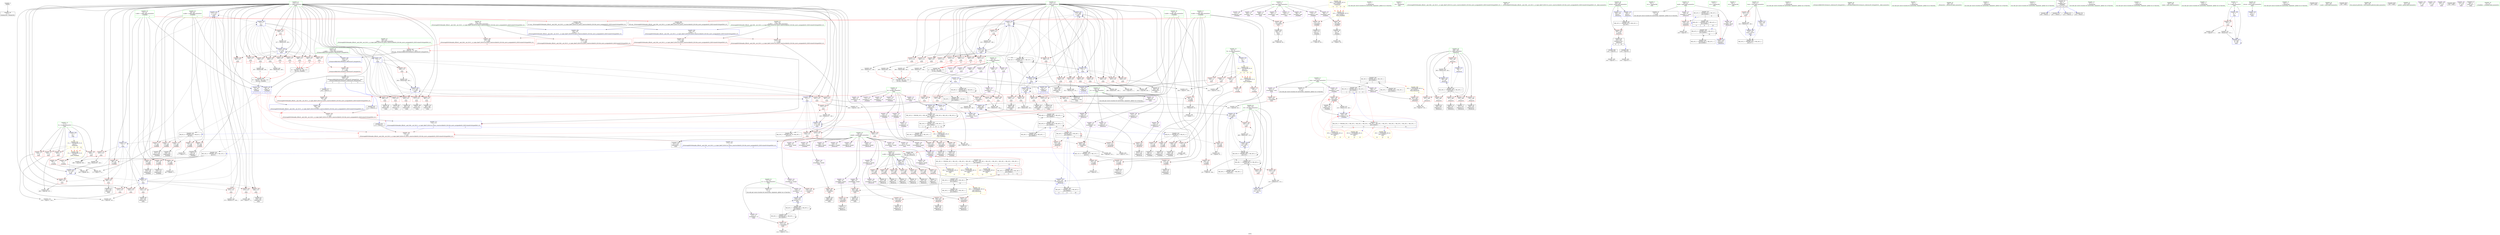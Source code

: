 digraph "SVFG" {
	label="SVFG";

	Node0x56543baea790 [shape=record,color=grey,label="{NodeID: 0\nNullPtr}"];
	Node0x56543baea790 -> Node0x56543baf8bf0[style=solid];
	Node0x56543bb913f0 [shape=record,color=black,label="{NodeID: 692\n46 = PHI(397, 404, 410, 416, )\n2nd arg _Z3addiiii }"];
	Node0x56543bb913f0 -> Node0x56543bb32320[style=solid];
	Node0x56543bb3c690 [shape=record,color=grey,label="{NodeID: 443\n404 = Binary(403, 146, )\n|{<s0>12}}"];
	Node0x56543bb3c690:s0 -> Node0x56543bb913f0[style=solid,color=red];
	Node0x56543bb30d00 [shape=record,color=red,label="{NodeID: 277\n448\<--274\n\<--j\nmain\n}"];
	Node0x56543bb30d00 -> Node0x56543bb3fc90[style=solid];
	Node0x56543bb24b30 [shape=record,color=red,label="{NodeID: 194\n115\<--114\n\<--arrayidx22\n_Z3addiiii\n}"];
	Node0x56543bb24b30 -> Node0x56543bb22d20[style=solid];
	Node0x56543baf8760 [shape=record,color=purple,label="{NodeID: 111\n303\<--11\narraydecay\<--mat\nmain\n}"];
	Node0x56543bb0bb00 [shape=record,color=green,label="{NodeID: 28\n52\<--53\nc.addr\<--c.addr_field_insensitive\n_Z3addiiii\n|{|<s5>1}}"];
	Node0x56543bb0bb00 -> Node0x56543bb2a210[style=solid];
	Node0x56543bb0bb00 -> Node0x56543bb2a2e0[style=solid];
	Node0x56543bb0bb00 -> Node0x56543bb2a3b0[style=solid];
	Node0x56543bb0bb00 -> Node0x56543bb2a480[style=solid];
	Node0x56543bb0bb00 -> Node0x56543bb32320[style=solid];
	Node0x56543bb0bb00:s5 -> Node0x56543bb90db0[style=solid,color=red];
	Node0x56543bb3f090 [shape=record,color=grey,label="{NodeID: 471\n444 = cmp(441, 443, )\n}"];
	Node0x56543bb323f0 [shape=record,color=blue,label="{NodeID: 305\n54\<--47\nd.addr\<--d\n_Z3addiiii\n|{|<s1>2|<s2>2|<s3>2|<s4>2}}"];
	Node0x56543bb323f0 -> Node0x56543bb65030[style=dashed];
	Node0x56543bb323f0:s1 -> Node0x56543bb25280[style=dashed,color=red];
	Node0x56543bb323f0:s2 -> Node0x56543bb25350[style=dashed,color=red];
	Node0x56543bb323f0:s3 -> Node0x56543bb25420[style=dashed,color=red];
	Node0x56543bb323f0:s4 -> Node0x56543bb329a0[style=dashed,color=red];
	Node0x56543bb261f0 [shape=record,color=red,label="{NodeID: 222\n213\<--212\n\<--arrayidx8\n_Z6searchi\n}"];
	Node0x56543bb261f0 -> Node0x56543bb3d110[style=solid];
	Node0x56543bb27cb0 [shape=record,color=purple,label="{NodeID: 139\n457\<--19\narrayidx64\<--graph\nmain\n}"];
	Node0x56543bb22910 [shape=record,color=black,label="{NodeID: 56\n85\<--84\nidxprom\<--\n_Z3addiiii\n}"];
	Node0x56543bb6d990 [shape=record,color=yellow,style=double,label="{NodeID: 665\n20V_7 = CSCHI(MR_20V_6)\npts\{230000 \}\nCS[]|{<s0>14|<s1>14|<s2>14}}"];
	Node0x56543bb6d990:s0 -> Node0x56543bb24e70[style=dashed,color=red];
	Node0x56543bb6d990:s1 -> Node0x56543bb324c0[style=dashed,color=red];
	Node0x56543bb6d990:s2 -> Node0x56543bb5a820[style=dashed,color=red];
	Node0x56543bb56c20 [shape=record,color=black,label="{NodeID: 499\nMR_16V_2 = PHI(MR_16V_3, MR_16V_1, )\npts\{140000 \}\n}"];
	Node0x56543bb56c20 -> Node0x56543bb62360[style=dashed];
	Node0x56543bb33ab0 [shape=record,color=blue,label="{NodeID: 333\n272\<--5\ni\<--\nmain\n}"];
	Node0x56543bb33ab0 -> Node0x56543bb2ed50[style=dashed];
	Node0x56543bb33ab0 -> Node0x56543bb2ee20[style=dashed];
	Node0x56543bb33ab0 -> Node0x56543bb2eef0[style=dashed];
	Node0x56543bb33ab0 -> Node0x56543bb2efc0[style=dashed];
	Node0x56543bb33ab0 -> Node0x56543bb2f090[style=dashed];
	Node0x56543bb33ab0 -> Node0x56543bb2f160[style=dashed];
	Node0x56543bb33ab0 -> Node0x56543bb2f230[style=dashed];
	Node0x56543bb33ab0 -> Node0x56543bb2f300[style=dashed];
	Node0x56543bb33ab0 -> Node0x56543bb2f3d0[style=dashed];
	Node0x56543bb33ab0 -> Node0x56543bb2f4a0[style=dashed];
	Node0x56543bb33ab0 -> Node0x56543bb33d20[style=dashed];
	Node0x56543bb33ab0 -> Node0x56543bb33ec0[style=dashed];
	Node0x56543bb2f710 [shape=record,color=red,label="{NodeID: 250\n455\<--272\n\<--i\nmain\n}"];
	Node0x56543bb2f710 -> Node0x56543bb248c0[style=solid];
	Node0x56543bb29370 [shape=record,color=red,label="{NodeID: 167\n331\<--7\n\<--N\nmain\n}"];
	Node0x56543bb29370 -> Node0x56543bb3ea90[style=solid];
	Node0x56543bb23fd0 [shape=record,color=black,label="{NodeID: 84\n250\<--249\nidxprom27\<--\n_Z6searchi\n}"];
	Node0x56543bb13040 [shape=record,color=green,label="{NodeID: 1\n5\<--1\n\<--dummyObj\nCan only get source location for instruction, argument, global var or function.}"];
	Node0x56543bb915f0 [shape=record,color=black,label="{NodeID: 693\n47 = PHI(399, 406, 412, 418, )\n3rd arg _Z3addiiii }"];
	Node0x56543bb915f0 -> Node0x56543bb323f0[style=solid];
	Node0x56543bb3c810 [shape=record,color=grey,label="{NodeID: 444\n368 = Binary(367, 146, )\n}"];
	Node0x56543bb3c810 -> Node0x56543bb33910[style=solid];
	Node0x56543bb30dd0 [shape=record,color=red,label="{NodeID: 278\n458\<--274\n\<--j\nmain\n}"];
	Node0x56543bb30dd0 -> Node0x56543bb21cc0[style=solid];
	Node0x56543bb24c00 [shape=record,color=red,label="{NodeID: 195\n125\<--124\n\<--arrayidx29\n_Z3addiiii\n}"];
	Node0x56543bb24c00 -> Node0x56543bb32590[style=solid];
	Node0x56543baf8830 [shape=record,color=purple,label="{NodeID: 112\n343\<--11\narrayidx17\<--mat\nmain\n}"];
	Node0x56543bb0bbd0 [shape=record,color=green,label="{NodeID: 29\n54\<--55\nd.addr\<--d.addr_field_insensitive\n_Z3addiiii\n|{|<s5>2}}"];
	Node0x56543bb0bbd0 -> Node0x56543bb2a550[style=solid];
	Node0x56543bb0bbd0 -> Node0x56543bb2a620[style=solid];
	Node0x56543bb0bbd0 -> Node0x56543bb2a6f0[style=solid];
	Node0x56543bb0bbd0 -> Node0x56543bb24990[style=solid];
	Node0x56543bb0bbd0 -> Node0x56543bb323f0[style=solid];
	Node0x56543bb0bbd0:s5 -> Node0x56543bb90db0[style=solid,color=red];
	Node0x56543bb3f210 [shape=record,color=grey,label="{NodeID: 472\n96 = cmp(95, 5, )\n}"];
	Node0x56543bb324c0 [shape=record,color=blue,label="{NodeID: 306\n143\<--145\narrayidx41\<--inc\n_Z3addiiii\n}"];
	Node0x56543bb324c0 -> Node0x56543bb5a820[style=dashed];
	Node0x56543bb262c0 [shape=record,color=red,label="{NodeID: 223\n223\<--222\n\<--arrayidx13\n_Z6searchi\n}"];
	Node0x56543bb262c0 -> Node0x56543bb23af0[style=solid];
	Node0x56543bb27d80 [shape=record,color=purple,label="{NodeID: 140\n460\<--19\narrayidx66\<--graph\nmain\n}"];
	Node0x56543bb27d80 -> Node0x56543bb31930[style=solid];
	Node0x56543bb229e0 [shape=record,color=black,label="{NodeID: 57\n88\<--87\nidxprom7\<--\n_Z3addiiii\n}"];
	Node0x56543bb57120 [shape=record,color=black,label="{NodeID: 500\nMR_60V_2 = PHI(MR_60V_5, MR_60V_1, )\npts\{180000 \}\n}"];
	Node0x56543bb57120 -> Node0x56543bb33430[style=dashed];
	Node0x56543bb33b80 [shape=record,color=blue,label="{NodeID: 334\n274\<--5\nj\<--\nmain\n}"];
	Node0x56543bb33b80 -> Node0x56543bb304e0[style=dashed];
	Node0x56543bb33b80 -> Node0x56543bb305b0[style=dashed];
	Node0x56543bb33b80 -> Node0x56543bb30680[style=dashed];
	Node0x56543bb33b80 -> Node0x56543bb30750[style=dashed];
	Node0x56543bb33b80 -> Node0x56543bb30820[style=dashed];
	Node0x56543bb33b80 -> Node0x56543bb308f0[style=dashed];
	Node0x56543bb33b80 -> Node0x56543bb309c0[style=dashed];
	Node0x56543bb33b80 -> Node0x56543bb30a90[style=dashed];
	Node0x56543bb33b80 -> Node0x56543bb30b60[style=dashed];
	Node0x56543bb33b80 -> Node0x56543bb30c30[style=dashed];
	Node0x56543bb33b80 -> Node0x56543bb33b80[style=dashed];
	Node0x56543bb33b80 -> Node0x56543bb33c50[style=dashed];
	Node0x56543bb33b80 -> Node0x56543bb33f90[style=dashed];
	Node0x56543bb33b80 -> Node0x56543bb55d20[style=dashed];
	Node0x56543bb2f7e0 [shape=record,color=red,label="{NodeID: 251\n470\<--272\n\<--i\nmain\n}"];
	Node0x56543bb2f7e0 -> Node0x56543bb21e60[style=solid];
	Node0x56543bb29440 [shape=record,color=red,label="{NodeID: 168\n385\<--7\n\<--N\nmain\n}"];
	Node0x56543bb29440 -> Node0x56543bb3d410[style=solid];
	Node0x56543bb240a0 [shape=record,color=black,label="{NodeID: 85\n253\<--252\nidxprom29\<--\n_Z6searchi\n}"];
	Node0x56543bb0a6d0 [shape=record,color=green,label="{NodeID: 2\n33\<--1\n.str\<--dummyObj\nGlob }"];
	Node0x56543bb91bb0 [shape=record,color=black,label="{NodeID: 694\n183 = PHI(241, 517, )\n0th arg _Z6searchi }"];
	Node0x56543bb91bb0 -> Node0x56543bb32a70[style=solid];
	Node0x56543bb3c990 [shape=record,color=grey,label="{NodeID: 445\n418 = Binary(417, 146, )\n|{<s0>14}}"];
	Node0x56543bb3c990:s0 -> Node0x56543bb915f0[style=solid,color=red];
	Node0x56543bb30ea0 [shape=record,color=red,label="{NodeID: 279\n473\<--274\n\<--j\nmain\n}"];
	Node0x56543bb30ea0 -> Node0x56543bb21f30[style=solid];
	Node0x56543bb24cd0 [shape=record,color=red,label="{NodeID: 196\n132\<--131\n\<--arrayidx33\n_Z3addiiii\n}"];
	Node0x56543bb24cd0 -> Node0x56543bb23130[style=solid];
	Node0x56543baf8900 [shape=record,color=purple,label="{NodeID: 113\n346\<--11\narrayidx19\<--mat\nmain\n}"];
	Node0x56543baf8900 -> Node0x56543bb31450[style=solid];
	Node0x56543bb09a70 [shape=record,color=green,label="{NodeID: 30\n66\<--67\n_ZSt4swapIiENSt9enable_ifIXsr6__and_ISt6__not_ISt15__is_tuple_likeIT_EESt21is_move_constructibleIS3_ESt18is_move_assignableIS3_EEE5valueEvE4typeERS3_SC_\<--_ZSt4swapIiENSt9enable_ifIXsr6__and_ISt6__not_ISt15__is_tuple_likeIT_EESt21is_move_constructibleIS3_ESt18is_move_assignableIS3_EEE5valueEvE4typeERS3_SC__field_insensitive\n}"];
	Node0x56543bb3f390 [shape=record,color=grey,label="{NodeID: 473\n100 = cmp(98, 99, )\n}"];
	Node0x56543bb32590 [shape=record,color=blue,label="{NodeID: 307\n149\<--125\narrayidx43\<--\n_Z3addiiii\n}"];
	Node0x56543bb32590 -> Node0x56543bb5a320[style=dashed];
	Node0x56543bb26390 [shape=record,color=red,label="{NodeID: 224\n226\<--225\n\<--arrayidx15\n_Z6searchi\n}"];
	Node0x56543bb26390 -> Node0x56543bb23bc0[style=solid];
	Node0x56543bb27e50 [shape=record,color=purple,label="{NodeID: 141\n472\<--19\narrayidx73\<--graph\nmain\n}"];
	Node0x56543bb22ab0 [shape=record,color=black,label="{NodeID: 58\n91\<--90\nconv\<--\n_Z3addiiii\n}"];
	Node0x56543bb22ab0 -> Node0x56543bb3e610[style=solid];
	Node0x56543bb57620 [shape=record,color=black,label="{NodeID: 501\nMR_18V_2 = PHI(MR_18V_3, MR_18V_1, )\npts\{200000 \}\n}"];
	Node0x56543bb57620 -> Node0x56543bb63730[style=dashed];
	Node0x56543bb33c50 [shape=record,color=blue,label="{NodeID: 335\n274\<--422\nj\<--inc49\nmain\n}"];
	Node0x56543bb33c50 -> Node0x56543bb304e0[style=dashed];
	Node0x56543bb33c50 -> Node0x56543bb305b0[style=dashed];
	Node0x56543bb33c50 -> Node0x56543bb30680[style=dashed];
	Node0x56543bb33c50 -> Node0x56543bb30750[style=dashed];
	Node0x56543bb33c50 -> Node0x56543bb30820[style=dashed];
	Node0x56543bb33c50 -> Node0x56543bb308f0[style=dashed];
	Node0x56543bb33c50 -> Node0x56543bb309c0[style=dashed];
	Node0x56543bb33c50 -> Node0x56543bb30a90[style=dashed];
	Node0x56543bb33c50 -> Node0x56543bb30b60[style=dashed];
	Node0x56543bb33c50 -> Node0x56543bb30c30[style=dashed];
	Node0x56543bb33c50 -> Node0x56543bb33b80[style=dashed];
	Node0x56543bb33c50 -> Node0x56543bb33c50[style=dashed];
	Node0x56543bb33c50 -> Node0x56543bb33f90[style=dashed];
	Node0x56543bb33c50 -> Node0x56543bb55d20[style=dashed];
	Node0x56543bb2f8b0 [shape=record,color=red,label="{NodeID: 252\n477\<--272\n\<--i\nmain\n}"];
	Node0x56543bb2f8b0 -> Node0x56543bb22000[style=solid];
	Node0x56543bb29510 [shape=record,color=red,label="{NodeID: 169\n81\<--9\n\<--M\n_Z3addiiii\n}"];
	Node0x56543bb29510 -> Node0x56543bb3d590[style=solid];
	Node0x56543bb24170 [shape=record,color=black,label="{NodeID: 86\n182\<--265\n_Z6searchi_ret\<--\n_Z6searchi\n|{<s0>6|<s1>18}}"];
	Node0x56543bb24170:s0 -> Node0x56543bb901c0[style=solid,color=blue];
	Node0x56543bb24170:s1 -> Node0x56543bb906b0[style=solid,color=blue];
	Node0x56543bb02210 [shape=record,color=green,label="{NodeID: 3\n35\<--1\n.str.1\<--dummyObj\nGlob }"];
	Node0x56543bb3cb10 [shape=record,color=grey,label="{NodeID: 446\n373 = Binary(372, 146, )\n}"];
	Node0x56543bb3cb10 -> Node0x56543bb339e0[style=solid];
	Node0x56543bb30f70 [shape=record,color=red,label="{NodeID: 280\n485\<--274\n\<--j\nmain\n}"];
	Node0x56543bb30f70 -> Node0x56543bb221a0[style=solid];
	Node0x56543bb24da0 [shape=record,color=red,label="{NodeID: 197\n141\<--140\n\<--arrayidx39\n_Z3addiiii\n}"];
	Node0x56543bb24da0 -> Node0x56543bb233a0[style=solid];
	Node0x56543baf89d0 [shape=record,color=purple,label="{NodeID: 114\n121\<--13\narrayidx27\<--id\n_Z3addiiii\n}"];
	Node0x56543bb09b40 [shape=record,color=green,label="{NodeID: 31\n156\<--157\n__a.addr\<--__a.addr_field_insensitive\n_ZSt4swapIiENSt9enable_ifIXsr6__and_ISt6__not_ISt15__is_tuple_likeIT_EESt21is_move_constructibleIS3_ESt18is_move_assignableIS3_EEE5valueEvE4typeERS3_SC_\n}"];
	Node0x56543bb09b40 -> Node0x56543bb24f40[style=solid];
	Node0x56543bb09b40 -> Node0x56543bb25010[style=solid];
	Node0x56543bb09b40 -> Node0x56543bb32660[style=solid];
	Node0x56543bb3f510 [shape=record,color=grey,label="{NodeID: 474\n319 = cmp(317, 318, )\n}"];
	Node0x56543bb32660 [shape=record,color=blue,label="{NodeID: 308\n156\<--154\n__a.addr\<--__a\n_ZSt4swapIiENSt9enable_ifIXsr6__and_ISt6__not_ISt15__is_tuple_likeIT_EESt21is_move_constructibleIS3_ESt18is_move_assignableIS3_EEE5valueEvE4typeERS3_SC_\n}"];
	Node0x56543bb32660 -> Node0x56543bb24f40[style=dashed];
	Node0x56543bb32660 -> Node0x56543bb25010[style=dashed];
	Node0x56543bb26460 [shape=record,color=red,label="{NodeID: 225\n229\<--228\n\<--arrayidx17\n_Z6searchi\n}"];
	Node0x56543bb26460 -> Node0x56543bb3da10[style=solid];
	Node0x56543bb27f20 [shape=record,color=purple,label="{NodeID: 142\n475\<--19\narrayidx75\<--graph\nmain\n}"];
	Node0x56543bb27f20 -> Node0x56543bb31ad0[style=solid];
	Node0x56543bb22b80 [shape=record,color=black,label="{NodeID: 59\n110\<--109\nidxprom19\<--\n_Z3addiiii\n}"];
	Node0x56543bb57b20 [shape=record,color=black,label="{NodeID: 502\nMR_20V_2 = PHI(MR_20V_3, MR_20V_1, )\npts\{230000 \}\n}"];
	Node0x56543bb57b20 -> Node0x56543bb63c30[style=dashed];
	Node0x56543bb33d20 [shape=record,color=blue,label="{NodeID: 336\n272\<--427\ni\<--inc52\nmain\n}"];
	Node0x56543bb33d20 -> Node0x56543bb2ed50[style=dashed];
	Node0x56543bb33d20 -> Node0x56543bb2ee20[style=dashed];
	Node0x56543bb33d20 -> Node0x56543bb2eef0[style=dashed];
	Node0x56543bb33d20 -> Node0x56543bb2efc0[style=dashed];
	Node0x56543bb33d20 -> Node0x56543bb2f090[style=dashed];
	Node0x56543bb33d20 -> Node0x56543bb2f160[style=dashed];
	Node0x56543bb33d20 -> Node0x56543bb2f230[style=dashed];
	Node0x56543bb33d20 -> Node0x56543bb2f300[style=dashed];
	Node0x56543bb33d20 -> Node0x56543bb2f3d0[style=dashed];
	Node0x56543bb33d20 -> Node0x56543bb2f4a0[style=dashed];
	Node0x56543bb33d20 -> Node0x56543bb33d20[style=dashed];
	Node0x56543bb33d20 -> Node0x56543bb33ec0[style=dashed];
	Node0x56543bb2f980 [shape=record,color=red,label="{NodeID: 253\n481\<--272\n\<--i\nmain\n}"];
	Node0x56543bb2f980 -> Node0x56543bb34200[style=solid];
	Node0x56543bb295e0 [shape=record,color=red,label="{NodeID: 170\n106\<--9\n\<--M\n_Z3addiiii\n}"];
	Node0x56543bb295e0 -> Node0x56543bb3f990[style=solid];
	Node0x56543bb24240 [shape=record,color=black,label="{NodeID: 87\n301\<--300\nidxprom\<--\nmain\n}"];
	Node0x56543bb08f20 [shape=record,color=green,label="{NodeID: 4\n37\<--1\n.str.2\<--dummyObj\nGlob }"];
	Node0x56543bb3cc90 [shape=record,color=grey,label="{NodeID: 447\n427 = Binary(426, 146, )\n}"];
	Node0x56543bb3cc90 -> Node0x56543bb33d20[style=solid];
	Node0x56543bb31040 [shape=record,color=red,label="{NodeID: 281\n494\<--274\n\<--j\nmain\n}"];
	Node0x56543bb31040 -> Node0x56543bb3b790[style=solid];
	Node0x56543bb24e70 [shape=record,color=red,label="{NodeID: 198\n144\<--143\n\<--arrayidx41\n_Z3addiiii\n}"];
	Node0x56543bb24e70 -> Node0x56543bb23470[style=solid];
	Node0x56543bb24e70 -> Node0x56543bb3b490[style=solid];
	Node0x56543bb269b0 [shape=record,color=purple,label="{NodeID: 115\n124\<--13\narrayidx29\<--id\n_Z3addiiii\n}"];
	Node0x56543bb269b0 -> Node0x56543bb24c00[style=solid];
	Node0x56543bb09c10 [shape=record,color=green,label="{NodeID: 32\n158\<--159\n__b.addr\<--__b.addr_field_insensitive\n_ZSt4swapIiENSt9enable_ifIXsr6__and_ISt6__not_ISt15__is_tuple_likeIT_EESt21is_move_constructibleIS3_ESt18is_move_assignableIS3_EEE5valueEvE4typeERS3_SC_\n}"];
	Node0x56543bb09c10 -> Node0x56543bb250e0[style=solid];
	Node0x56543bb09c10 -> Node0x56543bb251b0[style=solid];
	Node0x56543bb09c10 -> Node0x56543bb32730[style=solid];
	Node0x56543bb66ab0 [shape=record,color=yellow,style=double,label="{NodeID: 558\n14V_1 = ENCHI(MR_14V_0)\npts\{120000 \}\nFun[main]|{|<s1>11|<s2>12|<s3>13|<s4>14}}"];
	Node0x56543bb66ab0 -> Node0x56543bb31450[style=dashed];
	Node0x56543bb66ab0:s1 -> Node0x56543bb67720[style=dashed,color=red];
	Node0x56543bb66ab0:s2 -> Node0x56543bb67720[style=dashed,color=red];
	Node0x56543bb66ab0:s3 -> Node0x56543bb67720[style=dashed,color=red];
	Node0x56543bb66ab0:s4 -> Node0x56543bb67720[style=dashed,color=red];
	Node0x56543bb3f690 [shape=record,color=grey,label="{NodeID: 475\n103 = cmp(102, 5, )\n}"];
	Node0x56543bb32730 [shape=record,color=blue,label="{NodeID: 309\n158\<--155\n__b.addr\<--__b\n_ZSt4swapIiENSt9enable_ifIXsr6__and_ISt6__not_ISt15__is_tuple_likeIT_EESt21is_move_constructibleIS3_ESt18is_move_assignableIS3_EEE5valueEvE4typeERS3_SC_\n}"];
	Node0x56543bb32730 -> Node0x56543bb250e0[style=dashed];
	Node0x56543bb32730 -> Node0x56543bb251b0[style=dashed];
	Node0x56543bb26530 [shape=record,color=red,label="{NodeID: 226\n238\<--237\n\<--arrayidx21\n_Z6searchi\n}"];
	Node0x56543bb26530 -> Node0x56543bb23e30[style=solid];
	Node0x56543bb27ff0 [shape=record,color=purple,label="{NodeID: 143\n484\<--19\narrayidx79\<--graph\nmain\n}"];
	Node0x56543bb22c50 [shape=record,color=black,label="{NodeID: 60\n113\<--112\nidxprom21\<--\n_Z3addiiii\n}"];
	Node0x56543bb58020 [shape=record,color=black,label="{NodeID: 503\nMR_40V_2 = PHI(MR_40V_6, MR_40V_1, )\npts\{260000 \}\n}"];
	Node0x56543bb58020 -> Node0x56543bb31a00[style=dashed];
	Node0x56543bb58020 -> Node0x56543bb34200[style=dashed];
	Node0x56543bb58020 -> Node0x56543bb53a20[style=dashed];
	Node0x56543bb58020 -> Node0x56543bb59920[style=dashed];
	Node0x56543bb33df0 [shape=record,color=blue,label="{NodeID: 337\n278\<--434\nret\<--add54\nmain\n}"];
	Node0x56543bb33df0 -> Node0x56543bb311e0[style=dashed];
	Node0x56543bb33df0 -> Node0x56543bb34060[style=dashed];
	Node0x56543bb33df0 -> Node0x56543bb53520[style=dashed];
	Node0x56543bb33df0 -> Node0x56543bb59420[style=dashed];
	Node0x56543bb2fa50 [shape=record,color=red,label="{NodeID: 254\n482\<--272\n\<--i\nmain\n}"];
	Node0x56543bb2fa50 -> Node0x56543bb220d0[style=solid];
	Node0x56543bb296b0 [shape=record,color=red,label="{NodeID: 171\n324\<--9\n\<--M\nmain\n}"];
	Node0x56543bb296b0 -> Node0x56543bb3e910[style=solid];
	Node0x56543bb24310 [shape=record,color=black,label="{NodeID: 88\n342\<--341\nidxprom16\<--\nmain\n}"];
	Node0x56543baeadf0 [shape=record,color=green,label="{NodeID: 5\n39\<--1\n.str.3\<--dummyObj\nGlob }"];
	Node0x56543bb3ce10 [shape=record,color=grey,label="{NodeID: 448\n352 = Binary(351, 62, )\n}"];
	Node0x56543bb3ce10 -> Node0x56543bb24580[style=solid];
	Node0x56543bb31110 [shape=record,color=red,label="{NodeID: 282\n531\<--276\n\<--Case\nmain\n}"];
	Node0x56543bb31110 -> Node0x56543bb3ad10[style=solid];
	Node0x56543bb24f40 [shape=record,color=red,label="{NodeID: 199\n164\<--156\n\<--__a.addr\n_ZSt4swapIiENSt9enable_ifIXsr6__and_ISt6__not_ISt15__is_tuple_likeIT_EESt21is_move_constructibleIS3_ESt18is_move_assignableIS3_EEE5valueEvE4typeERS3_SC_\n|{<s0>3}}"];
	Node0x56543bb24f40:s0 -> Node0x56543bb90950[style=solid,color=red];
	Node0x56543bb26a40 [shape=record,color=purple,label="{NodeID: 116\n128\<--13\narrayidx31\<--id\n_Z3addiiii\n}"];
	Node0x56543bb09ce0 [shape=record,color=green,label="{NodeID: 33\n160\<--161\n__tmp\<--__tmp_field_insensitive\n_ZSt4swapIiENSt9enable_ifIXsr6__and_ISt6__not_ISt15__is_tuple_likeIT_EESt21is_move_constructibleIS3_ESt18is_move_assignableIS3_EEE5valueEvE4typeERS3_SC_\n|{|<s1>5}}"];
	Node0x56543bb09ce0 -> Node0x56543bb32800[style=solid];
	Node0x56543bb09ce0:s1 -> Node0x56543bb90950[style=solid,color=red];
	Node0x56543bb3f810 [shape=record,color=grey,label="{NodeID: 476\n514 = cmp(513, 215, )\n}"];
	Node0x56543bb32800 [shape=record,color=blue,label="{NodeID: 310\n160\<--168\n__tmp\<--\n_ZSt4swapIiENSt9enable_ifIXsr6__and_ISt6__not_ISt15__is_tuple_likeIT_EESt21is_move_constructibleIS3_ESt18is_move_assignableIS3_EEE5valueEvE4typeERS3_SC_\n}"];
	Node0x56543bb32800 -> Node0x56543bb25350[style=dashed];
	Node0x56543bb32800 -> Node0x56543bb25420[style=dashed];
	Node0x56543bb26600 [shape=record,color=red,label="{NodeID: 227\n241\<--240\n\<--arrayidx23\n_Z6searchi\n|{<s0>6}}"];
	Node0x56543bb26600:s0 -> Node0x56543bb91bb0[style=solid,color=red];
	Node0x56543bb280c0 [shape=record,color=purple,label="{NodeID: 144\n487\<--19\narrayidx81\<--graph\nmain\n}"];
	Node0x56543bb280c0 -> Node0x56543bb31ba0[style=solid];
	Node0x56543bb22d20 [shape=record,color=black,label="{NodeID: 61\n116\<--115\nconv23\<--\n_Z3addiiii\n}"];
	Node0x56543bb22d20 -> Node0x56543bb3fe10[style=solid];
	Node0x56543bb6def0 [shape=record,color=yellow,style=double,label="{NodeID: 670\n18V_5 = CSCHI(MR_18V_4)\npts\{200000 \}\nCS[]|{<s0>12|<s1>12}}"];
	Node0x56543bb6def0:s0 -> Node0x56543bb32590[style=dashed,color=red];
	Node0x56543bb6def0:s1 -> Node0x56543bb5a320[style=dashed,color=red];
	Node0x56543bb58520 [shape=record,color=black,label="{NodeID: 504\nMR_65V_2 = PHI(MR_65V_3, MR_65V_1, )\npts\{290000 \}\n}"];
	Node0x56543bb58520 -> Node0x56543bb31d40[style=dashed];
	Node0x56543bb58520 -> Node0x56543bb34130[style=dashed];
	Node0x56543bb58520 -> Node0x56543bb53f20[style=dashed];
	Node0x56543bb58520 -> Node0x56543bb58520[style=dashed];
	Node0x56543bb33ec0 [shape=record,color=blue,label="{NodeID: 338\n272\<--5\ni\<--\nmain\n}"];
	Node0x56543bb33ec0 -> Node0x56543bb2f570[style=dashed];
	Node0x56543bb33ec0 -> Node0x56543bb2f640[style=dashed];
	Node0x56543bb33ec0 -> Node0x56543bb2f710[style=dashed];
	Node0x56543bb33ec0 -> Node0x56543bb2f7e0[style=dashed];
	Node0x56543bb33ec0 -> Node0x56543bb2f8b0[style=dashed];
	Node0x56543bb33ec0 -> Node0x56543bb2f980[style=dashed];
	Node0x56543bb33ec0 -> Node0x56543bb2fa50[style=dashed];
	Node0x56543bb33ec0 -> Node0x56543bb2fb20[style=dashed];
	Node0x56543bb33ec0 -> Node0x56543bb343a0[style=dashed];
	Node0x56543bb33ec0 -> Node0x56543bb34470[style=dashed];
	Node0x56543bb2fb20 [shape=record,color=red,label="{NodeID: 255\n499\<--272\n\<--i\nmain\n}"];
	Node0x56543bb2fb20 -> Node0x56543bb3b910[style=solid];
	Node0x56543bb29780 [shape=record,color=red,label="{NodeID: 172\n338\<--9\n\<--M\nmain\n}"];
	Node0x56543bb29780 -> Node0x56543bb3ef10[style=solid];
	Node0x56543bb243e0 [shape=record,color=black,label="{NodeID: 89\n345\<--344\nidxprom18\<--\nmain\n}"];
	Node0x56543bb081a0 [shape=record,color=green,label="{NodeID: 6\n62\<--1\n\<--dummyObj\nCan only get source location for instruction, argument, global var or function.}"];
	Node0x56543bb3cf90 [shape=record,color=grey,label="{NodeID: 449\n356 = Binary(355, 146, )\n}"];
	Node0x56543bb3cf90 -> Node0x56543bb33770[style=solid];
	Node0x56543bb311e0 [shape=record,color=red,label="{NodeID: 283\n467\<--278\n\<--ret\nmain\n}"];
	Node0x56543bb311e0 -> Node0x56543bb3bd90[style=solid];
	Node0x56543bb25010 [shape=record,color=red,label="{NodeID: 200\n173\<--156\n\<--__a.addr\n_ZSt4swapIiENSt9enable_ifIXsr6__and_ISt6__not_ISt15__is_tuple_likeIT_EESt21is_move_constructibleIS3_ESt18is_move_assignableIS3_EEE5valueEvE4typeERS3_SC_\n}"];
	Node0x56543bb25010 -> Node0x56543bb328d0[style=solid];
	Node0x56543bb26ad0 [shape=record,color=purple,label="{NodeID: 117\n131\<--13\narrayidx33\<--id\n_Z3addiiii\n}"];
	Node0x56543bb26ad0 -> Node0x56543bb24cd0[style=solid];
	Node0x56543bb09db0 [shape=record,color=green,label="{NodeID: 34\n166\<--167\n_ZSt4moveIRiEONSt16remove_referenceIT_E4typeEOS2_\<--_ZSt4moveIRiEONSt16remove_referenceIT_E4typeEOS2__field_insensitive\n}"];
	Node0x56543bb3f990 [shape=record,color=grey,label="{NodeID: 477\n107 = cmp(105, 106, )\n}"];
	Node0x56543bb328d0 [shape=record,color=blue,label="{NodeID: 311\n173\<--172\n\<--\n_ZSt4swapIiENSt9enable_ifIXsr6__and_ISt6__not_ISt15__is_tuple_likeIT_EESt21is_move_constructibleIS3_ESt18is_move_assignableIS3_EEE5valueEvE4typeERS3_SC_\n|{|<s1>1|<s2>2}}"];
	Node0x56543bb328d0 -> Node0x56543bb25420[style=dashed];
	Node0x56543bb328d0:s1 -> Node0x56543bb64130[style=dashed,color=blue];
	Node0x56543bb328d0:s2 -> Node0x56543bb64630[style=dashed,color=blue];
	Node0x56543bb266d0 [shape=record,color=red,label="{NodeID: 228\n252\<--251\n\<--arrayidx28\n_Z6searchi\n}"];
	Node0x56543bb266d0 -> Node0x56543bb240a0[style=solid];
	Node0x56543bb28190 [shape=record,color=purple,label="{NodeID: 145\n143\<--21\narrayidx41\<--num\n_Z3addiiii\n}"];
	Node0x56543bb28190 -> Node0x56543bb24e70[style=solid];
	Node0x56543bb28190 -> Node0x56543bb324c0[style=solid];
	Node0x56543bb22df0 [shape=record,color=black,label="{NodeID: 62\n120\<--119\nidxprom26\<--\n_Z3addiiii\n}"];
	Node0x56543bb6e050 [shape=record,color=yellow,style=double,label="{NodeID: 671\n20V_5 = CSCHI(MR_20V_4)\npts\{230000 \}\nCS[]|{<s0>12|<s1>12|<s2>12}}"];
	Node0x56543bb6e050:s0 -> Node0x56543bb24e70[style=dashed,color=red];
	Node0x56543bb6e050:s1 -> Node0x56543bb324c0[style=dashed,color=red];
	Node0x56543bb6e050:s2 -> Node0x56543bb5a820[style=dashed,color=red];
	Node0x56543bb58a20 [shape=record,color=black,label="{NodeID: 505\nMR_42V_2 = PHI(MR_42V_3, MR_42V_1, )\npts\{320000 \}\n}"];
	Node0x56543bb58a20 -> Node0x56543bb59e20[style=dashed];
	Node0x56543bb33f90 [shape=record,color=blue,label="{NodeID: 339\n274\<--5\nj\<--\nmain\n}"];
	Node0x56543bb33f90 -> Node0x56543bb30d00[style=dashed];
	Node0x56543bb33f90 -> Node0x56543bb30dd0[style=dashed];
	Node0x56543bb33f90 -> Node0x56543bb30ea0[style=dashed];
	Node0x56543bb33f90 -> Node0x56543bb30f70[style=dashed];
	Node0x56543bb33f90 -> Node0x56543bb31040[style=dashed];
	Node0x56543bb33f90 -> Node0x56543bb33f90[style=dashed];
	Node0x56543bb33f90 -> Node0x56543bb342d0[style=dashed];
	Node0x56543bb33f90 -> Node0x56543bb55d20[style=dashed];
	Node0x56543bb2fbf0 [shape=record,color=red,label="{NodeID: 256\n505\<--272\n\<--i\nmain\n}"];
	Node0x56543bb2fbf0 -> Node0x56543bb3e310[style=solid];
	Node0x56543bb29850 [shape=record,color=red,label="{NodeID: 173\n391\<--9\n\<--M\nmain\n}"];
	Node0x56543bb29850 -> Node0x56543bb3d290[style=solid];
	Node0x56543bb244b0 [shape=record,color=black,label="{NodeID: 90\n348\<--347\nconv\<--\nmain\n}"];
	Node0x56543bb244b0 -> Node0x56543bb3fb10[style=solid];
	Node0x56543bb08230 [shape=record,color=green,label="{NodeID: 7\n93\<--1\n\<--dummyObj\nCan only get source location for instruction, argument, global var or function.}"];
	Node0x56543bb3d110 [shape=record,color=grey,label="{NodeID: 450\n214 = cmp(213, 215, )\n}"];
	Node0x56543bb312b0 [shape=record,color=red,label="{NodeID: 284\n521\<--278\n\<--ret\nmain\n}"];
	Node0x56543bb312b0 -> Node0x56543bb3b010[style=solid];
	Node0x56543bb250e0 [shape=record,color=red,label="{NodeID: 201\n170\<--158\n\<--__b.addr\n_ZSt4swapIiENSt9enable_ifIXsr6__and_ISt6__not_ISt15__is_tuple_likeIT_EESt21is_move_constructibleIS3_ESt18is_move_assignableIS3_EEE5valueEvE4typeERS3_SC_\n|{<s0>4}}"];
	Node0x56543bb250e0:s0 -> Node0x56543bb90950[style=solid,color=red];
	Node0x56543bb26ba0 [shape=record,color=purple,label="{NodeID: 118\n137\<--13\narrayidx37\<--id\n_Z3addiiii\n}"];
	Node0x56543bb09e80 [shape=record,color=green,label="{NodeID: 35\n180\<--181\n_Z6searchi\<--_Z6searchi_field_insensitive\n}"];
	Node0x56543bb3fb10 [shape=record,color=grey,label="{NodeID: 478\n349 = cmp(348, 93, )\n}"];
	Node0x56543bb329a0 [shape=record,color=blue,label="{NodeID: 312\n177\<--176\n\<--\n_ZSt4swapIiENSt9enable_ifIXsr6__and_ISt6__not_ISt15__is_tuple_likeIT_EESt21is_move_constructibleIS3_ESt18is_move_assignableIS3_EEE5valueEvE4typeERS3_SC_\n|{<s0>1|<s1>2}}"];
	Node0x56543bb329a0:s0 -> Node0x56543bb64b30[style=dashed,color=blue];
	Node0x56543bb329a0:s1 -> Node0x56543bb65030[style=dashed,color=blue];
	Node0x56543bb267a0 [shape=record,color=red,label="{NodeID: 229\n296\<--272\n\<--i\nmain\n}"];
	Node0x56543bb267a0 -> Node0x56543bb3de90[style=solid];
	Node0x56543bb28260 [shape=record,color=purple,label="{NodeID: 146\n200\<--21\narrayidx2\<--num\n_Z6searchi\n}"];
	Node0x56543bb28260 -> Node0x56543bb26050[style=solid];
	Node0x56543bb22ec0 [shape=record,color=black,label="{NodeID: 63\n123\<--122\nidxprom28\<--\n_Z3addiiii\n}"];
	Node0x56543bb34060 [shape=record,color=blue,label="{NodeID: 340\n278\<--468\nret\<--dec71\nmain\n}"];
	Node0x56543bb34060 -> Node0x56543bb53520[style=dashed];
	Node0x56543bb2fcc0 [shape=record,color=red,label="{NodeID: 257\n510\<--272\n\<--i\nmain\n}"];
	Node0x56543bb2fcc0 -> Node0x56543bb22340[style=solid];
	Node0x56543bb29920 [shape=record,color=red,label="{NodeID: 174\n70\<--48\n\<--a.addr\n_Z3addiiii\n}"];
	Node0x56543bb29920 -> Node0x56543bb3db90[style=solid];
	Node0x56543bb24580 [shape=record,color=black,label="{NodeID: 91\n353\<--352\nidxprom21\<--rem\nmain\n}"];
	Node0x56543bb082c0 [shape=record,color=green,label="{NodeID: 8\n146\<--1\n\<--dummyObj\nCan only get source location for instruction, argument, global var or function.}"];
	Node0x56543bb62360 [shape=record,color=black,label="{NodeID: 534\nMR_16V_3 = PHI(MR_16V_4, MR_16V_2, )\npts\{140000 \}\n|{|<s4>11|<s5>12|<s6>13|<s7>14}}"];
	Node0x56543bb62360 -> Node0x56543bb33840[style=dashed];
	Node0x56543bb62360 -> Node0x56543bb56c20[style=dashed];
	Node0x56543bb62360 -> Node0x56543bb5cb20[style=dashed];
	Node0x56543bb62360 -> Node0x56543bb62360[style=dashed];
	Node0x56543bb62360:s4 -> Node0x56543bb67800[style=dashed,color=red];
	Node0x56543bb62360:s5 -> Node0x56543bb67800[style=dashed,color=red];
	Node0x56543bb62360:s6 -> Node0x56543bb67800[style=dashed,color=red];
	Node0x56543bb62360:s7 -> Node0x56543bb67800[style=dashed,color=red];
	Node0x56543bb3d290 [shape=record,color=grey,label="{NodeID: 451\n392 = cmp(390, 391, )\n}"];
	Node0x56543bb31380 [shape=record,color=red,label="{NodeID: 285\n534\<--278\n\<--ret\nmain\n}"];
	Node0x56543bb251b0 [shape=record,color=red,label="{NodeID: 202\n177\<--158\n\<--__b.addr\n_ZSt4swapIiENSt9enable_ifIXsr6__and_ISt6__not_ISt15__is_tuple_likeIT_EESt21is_move_constructibleIS3_ESt18is_move_assignableIS3_EEE5valueEvE4typeERS3_SC_\n}"];
	Node0x56543bb251b0 -> Node0x56543bb329a0[style=solid];
	Node0x56543bb26c70 [shape=record,color=purple,label="{NodeID: 119\n140\<--13\narrayidx39\<--id\n_Z3addiiii\n}"];
	Node0x56543bb26c70 -> Node0x56543bb24da0[style=solid];
	Node0x56543bb09f80 [shape=record,color=green,label="{NodeID: 36\n184\<--185\nretval\<--retval_field_insensitive\n_Z6searchi\n}"];
	Node0x56543bb09f80 -> Node0x56543bb254f0[style=solid];
	Node0x56543bb09f80 -> Node0x56543bb32db0[style=solid];
	Node0x56543bb09f80 -> Node0x56543bb32f50[style=solid];
	Node0x56543bb3fc90 [shape=record,color=grey,label="{NodeID: 479\n453 = cmp(448, 452, )\n}"];
	Node0x56543bb32a70 [shape=record,color=blue,label="{NodeID: 313\n186\<--183\nx.addr\<--x\n_Z6searchi\n}"];
	Node0x56543bb32a70 -> Node0x56543bb255c0[style=dashed];
	Node0x56543bb32a70 -> Node0x56543bb25690[style=dashed];
	Node0x56543bb32a70 -> Node0x56543bb25760[style=dashed];
	Node0x56543bb32a70 -> Node0x56543bb25830[style=dashed];
	Node0x56543bb32a70 -> Node0x56543bb25900[style=dashed];
	Node0x56543bb32a70 -> Node0x56543bb259d0[style=dashed];
	Node0x56543bb32a70 -> Node0x56543bb25aa0[style=dashed];
	Node0x56543bb26870 [shape=record,color=red,label="{NodeID: 230\n300\<--272\n\<--i\nmain\n}"];
	Node0x56543bb26870 -> Node0x56543bb24240[style=solid];
	Node0x56543bb28330 [shape=record,color=purple,label="{NodeID: 147\n451\<--21\narrayidx60\<--num\nmain\n}"];
	Node0x56543bb28330 -> Node0x56543bb31860[style=solid];
	Node0x56543bb22f90 [shape=record,color=black,label="{NodeID: 64\n127\<--126\nidxprom30\<--\n_Z3addiiii\n}"];
	Node0x56543bb59420 [shape=record,color=black,label="{NodeID: 507\nMR_56V_7 = PHI(MR_56V_10, MR_56V_4, )\npts\{279 \}\n}"];
	Node0x56543bb59420 -> Node0x56543bb312b0[style=dashed];
	Node0x56543bb59420 -> Node0x56543bb31380[style=dashed];
	Node0x56543bb59420 -> Node0x56543bb34540[style=dashed];
	Node0x56543bb59420 -> Node0x56543bb56720[style=dashed];
	Node0x56543bb59420 -> Node0x56543bb59420[style=dashed];
	Node0x56543bb34130 [shape=record,color=blue,label="{NodeID: 341\n479\<--476\narrayidx77\<--\nmain\n}"];
	Node0x56543bb34130 -> Node0x56543bb53f20[style=dashed];
	Node0x56543bb2fd90 [shape=record,color=red,label="{NodeID: 258\n517\<--272\n\<--i\nmain\n|{<s0>18}}"];
	Node0x56543bb2fd90:s0 -> Node0x56543bb91bb0[style=solid,color=red];
	Node0x56543bb299f0 [shape=record,color=red,label="{NodeID: 175\n73\<--48\n\<--a.addr\n_Z3addiiii\n}"];
	Node0x56543bb299f0 -> Node0x56543bb3e190[style=solid];
	Node0x56543bb24650 [shape=record,color=black,label="{NodeID: 92\n359\<--358\nidxprom24\<--\nmain\n}"];
	Node0x56543bb09440 [shape=record,color=green,label="{NodeID: 9\n215\<--1\n\<--dummyObj\nCan only get source location for instruction, argument, global var or function.}"];
	Node0x56543bb3d410 [shape=record,color=grey,label="{NodeID: 452\n386 = cmp(384, 385, )\n}"];
	Node0x56543bb31450 [shape=record,color=red,label="{NodeID: 286\n347\<--346\n\<--arrayidx19\nmain\n}"];
	Node0x56543bb31450 -> Node0x56543bb244b0[style=solid];
	Node0x56543bb25280 [shape=record,color=red,label="{NodeID: 203\n168\<--165\n\<--call\n_ZSt4swapIiENSt9enable_ifIXsr6__and_ISt6__not_ISt15__is_tuple_likeIT_EESt21is_move_constructibleIS3_ESt18is_move_assignableIS3_EEE5valueEvE4typeERS3_SC_\n}"];
	Node0x56543bb25280 -> Node0x56543bb32800[style=solid];
	Node0x56543bb26d40 [shape=record,color=purple,label="{NodeID: 120\n360\<--13\narrayidx25\<--id\nmain\n}"];
	Node0x56543bb0a050 [shape=record,color=green,label="{NodeID: 37\n186\<--187\nx.addr\<--x.addr_field_insensitive\n_Z6searchi\n}"];
	Node0x56543bb0a050 -> Node0x56543bb255c0[style=solid];
	Node0x56543bb0a050 -> Node0x56543bb25690[style=solid];
	Node0x56543bb0a050 -> Node0x56543bb25760[style=solid];
	Node0x56543bb0a050 -> Node0x56543bb25830[style=solid];
	Node0x56543bb0a050 -> Node0x56543bb25900[style=solid];
	Node0x56543bb0a050 -> Node0x56543bb259d0[style=solid];
	Node0x56543bb0a050 -> Node0x56543bb25aa0[style=solid];
	Node0x56543bb0a050 -> Node0x56543bb32a70[style=solid];
	Node0x56543bb3fe10 [shape=record,color=grey,label="{NodeID: 480\n117 = cmp(116, 93, )\n}"];
	Node0x56543bb32b40 [shape=record,color=blue,label="{NodeID: 314\n193\<--146\narrayidx\<--\n_Z6searchi\n}"];
	Node0x56543bb32b40 -> Node0x56543bb5df20[style=dashed];
	Node0x56543bb2e7e0 [shape=record,color=red,label="{NodeID: 231\n307\<--272\n\<--i\nmain\n}"];
	Node0x56543bb2e7e0 -> Node0x56543bb3c510[style=solid];
	Node0x56543bb28400 [shape=record,color=purple,label="{NodeID: 148\n212\<--24\narrayidx8\<--o2\n_Z6searchi\n}"];
	Node0x56543bb28400 -> Node0x56543bb261f0[style=solid];
	Node0x56543bb23060 [shape=record,color=black,label="{NodeID: 65\n130\<--129\nidxprom32\<--\n_Z3addiiii\n}"];
	Node0x56543bb8d760 [shape=record,color=black,label="{NodeID: 674\n407 = PHI(43, )\n}"];
	Node0x56543bb59920 [shape=record,color=black,label="{NodeID: 508\nMR_40V_6 = PHI(MR_40V_8, MR_40V_3, )\npts\{260000 \}\n|{|<s2>18}}"];
	Node0x56543bb59920 -> Node0x56543bb58020[style=dashed];
	Node0x56543bb59920 -> Node0x56543bb59920[style=dashed];
	Node0x56543bb59920:s2 -> Node0x56543bb5da20[style=dashed,color=red];
	Node0x56543bb34200 [shape=record,color=blue,label="{NodeID: 342\n490\<--481\narrayidx83\<--\nmain\n}"];
	Node0x56543bb34200 -> Node0x56543bb53a20[style=dashed];
	Node0x56543bb2fe60 [shape=record,color=red,label="{NodeID: 259\n527\<--272\n\<--i\nmain\n}"];
	Node0x56543bb2fe60 -> Node0x56543bb3b190[style=solid];
	Node0x56543bb29ac0 [shape=record,color=red,label="{NodeID: 176\n84\<--48\n\<--a.addr\n_Z3addiiii\n}"];
	Node0x56543bb29ac0 -> Node0x56543bb22910[style=solid];
	Node0x56543bb24720 [shape=record,color=black,label="{NodeID: 93\n362\<--361\nidxprom26\<--\nmain\n}"];
	Node0x56543bb094d0 [shape=record,color=green,label="{NodeID: 10\n377\<--1\n\<--dummyObj\nCan only get source location for instruction, argument, global var or function.}"];
	Node0x56543bb3d590 [shape=record,color=grey,label="{NodeID: 453\n82 = cmp(80, 81, )\n}"];
	Node0x56543bb31520 [shape=record,color=red,label="{NodeID: 287\n355\<--354\n\<--arrayidx22\nmain\n}"];
	Node0x56543bb31520 -> Node0x56543bb33840[style=solid];
	Node0x56543bb31520 -> Node0x56543bb3cf90[style=solid];
	Node0x56543bb25350 [shape=record,color=red,label="{NodeID: 204\n172\<--171\n\<--call1\n_ZSt4swapIiENSt9enable_ifIXsr6__and_ISt6__not_ISt15__is_tuple_likeIT_EESt21is_move_constructibleIS3_ESt18is_move_assignableIS3_EEE5valueEvE4typeERS3_SC_\n}"];
	Node0x56543bb25350 -> Node0x56543bb328d0[style=solid];
	Node0x56543bb26e10 [shape=record,color=purple,label="{NodeID: 121\n363\<--13\narrayidx27\<--id\nmain\n}"];
	Node0x56543bb26e10 -> Node0x56543bb33840[style=solid];
	Node0x56543bb0a120 [shape=record,color=green,label="{NodeID: 38\n188\<--189\ni\<--i_field_insensitive\n_Z6searchi\n}"];
	Node0x56543bb0a120 -> Node0x56543bb25b70[style=solid];
	Node0x56543bb0a120 -> Node0x56543bb25c40[style=solid];
	Node0x56543bb0a120 -> Node0x56543bb25d10[style=solid];
	Node0x56543bb0a120 -> Node0x56543bb25de0[style=solid];
	Node0x56543bb0a120 -> Node0x56543bb25eb0[style=solid];
	Node0x56543bb0a120 -> Node0x56543bb25f80[style=solid];
	Node0x56543bb0a120 -> Node0x56543bb32c10[style=solid];
	Node0x56543bb0a120 -> Node0x56543bb32e80[style=solid];
	Node0x56543bb3ff90 [shape=record,color=grey,label="{NodeID: 481\n465 = cmp(464, 215, )\n}"];
	Node0x56543bb32c10 [shape=record,color=blue,label="{NodeID: 315\n188\<--5\ni\<--\n_Z6searchi\n}"];
	Node0x56543bb32c10 -> Node0x56543bb5d520[style=dashed];
	Node0x56543bb2e870 [shape=record,color=red,label="{NodeID: 232\n317\<--272\n\<--i\nmain\n}"];
	Node0x56543bb2e870 -> Node0x56543bb3f510[style=solid];
	Node0x56543bb284d0 [shape=record,color=purple,label="{NodeID: 149\n225\<--24\narrayidx15\<--o2\n_Z6searchi\n}"];
	Node0x56543bb284d0 -> Node0x56543bb26390[style=solid];
	Node0x56543bb23130 [shape=record,color=black,label="{NodeID: 66\n133\<--132\nidxprom34\<--\n_Z3addiiii\n}"];
	Node0x56543bb8d830 [shape=record,color=black,label="{NodeID: 675\n413 = PHI(43, )\n}"];
	Node0x56543bb59e20 [shape=record,color=black,label="{NodeID: 509\nMR_42V_3 = PHI(MR_42V_5, MR_42V_2, )\npts\{320000 \}\n|{|<s2>18}}"];
	Node0x56543bb59e20 -> Node0x56543bb58a20[style=dashed];
	Node0x56543bb59e20 -> Node0x56543bb59e20[style=dashed];
	Node0x56543bb59e20:s2 -> Node0x56543bb32b40[style=dashed,color=red];
	Node0x56543bb3ad10 [shape=record,color=grey,label="{NodeID: 426\n532 = Binary(531, 146, )\n}"];
	Node0x56543bb3ad10 -> Node0x56543bb346e0[style=solid];
	Node0x56543bb342d0 [shape=record,color=blue,label="{NodeID: 343\n274\<--495\nj\<--inc86\nmain\n}"];
	Node0x56543bb342d0 -> Node0x56543bb30d00[style=dashed];
	Node0x56543bb342d0 -> Node0x56543bb30dd0[style=dashed];
	Node0x56543bb342d0 -> Node0x56543bb30ea0[style=dashed];
	Node0x56543bb342d0 -> Node0x56543bb30f70[style=dashed];
	Node0x56543bb342d0 -> Node0x56543bb31040[style=dashed];
	Node0x56543bb342d0 -> Node0x56543bb33f90[style=dashed];
	Node0x56543bb342d0 -> Node0x56543bb342d0[style=dashed];
	Node0x56543bb342d0 -> Node0x56543bb55d20[style=dashed];
	Node0x56543bb2ff30 [shape=record,color=red,label="{NodeID: 260\n323\<--274\n\<--j\nmain\n}"];
	Node0x56543bb2ff30 -> Node0x56543bb3e910[style=solid];
	Node0x56543bb29b90 [shape=record,color=red,label="{NodeID: 177\n126\<--48\n\<--a.addr\n_Z3addiiii\n}"];
	Node0x56543bb29b90 -> Node0x56543bb22f90[style=solid];
	Node0x56543bb247f0 [shape=record,color=black,label="{NodeID: 94\n450\<--449\nidxprom59\<--\nmain\n}"];
	Node0x56543bb09560 [shape=record,color=green,label="{NodeID: 11\n378\<--1\n\<--dummyObj\nCan only get source location for instruction, argument, global var or function.}"];
	Node0x56543bb3d710 [shape=record,color=grey,label="{NodeID: 454\n202 = cmp(197, 201, )\n}"];
	Node0x56543bb315f0 [shape=record,color=red,label="{NodeID: 288\n431\<--430\n\<--\nmain\n}"];
	Node0x56543bb315f0 -> Node0x56543bb3c210[style=solid];
	Node0x56543bb25420 [shape=record,color=red,label="{NodeID: 205\n176\<--175\n\<--call2\n_ZSt4swapIiENSt9enable_ifIXsr6__and_ISt6__not_ISt15__is_tuple_likeIT_EESt21is_move_constructibleIS3_ESt18is_move_assignableIS3_EEE5valueEvE4typeERS3_SC_\n}"];
	Node0x56543bb25420 -> Node0x56543bb329a0[style=solid];
	Node0x56543bb26ee0 [shape=record,color=purple,label="{NodeID: 122\n311\<--15\n\<--n\nmain\n}"];
	Node0x56543bb26ee0 -> Node0x56543bb33430[style=solid];
	Node0x56543bb0a1f0 [shape=record,color=green,label="{NodeID: 39\n267\<--268\nmain\<--main_field_insensitive\n}"];
	Node0x56543bb51b30 [shape=record,color=black,label="{NodeID: 482\nMR_32V_3 = PHI(MR_32V_4, MR_32V_2, )\npts\{185 \}\n}"];
	Node0x56543bb51b30 -> Node0x56543bb254f0[style=dashed];
	Node0x56543bb32ce0 [shape=record,color=blue,label="{NodeID: 316\n254\<--245\narrayidx30\<--\n_Z6searchi\n}"];
	Node0x56543bb32ce0 -> Node0x56543bb51c20[style=dashed];
	Node0x56543bb2e940 [shape=record,color=red,label="{NodeID: 233\n327\<--272\n\<--i\nmain\n}"];
	Node0x56543bb2e940 -> Node0x56543bb3ec10[style=solid];
	Node0x56543bb285a0 [shape=record,color=purple,label="{NodeID: 150\n240\<--24\narrayidx23\<--o2\n_Z6searchi\n}"];
	Node0x56543bb285a0 -> Node0x56543bb26600[style=solid];
	Node0x56543bb23200 [shape=record,color=black,label="{NodeID: 67\n136\<--135\nidxprom36\<--\n_Z3addiiii\n}"];
	Node0x56543bb8fc30 [shape=record,color=black,label="{NodeID: 676\n419 = PHI(43, )\n}"];
	Node0x56543bb5a320 [shape=record,color=black,label="{NodeID: 510\nMR_18V_3 = PHI(MR_18V_2, MR_18V_1, MR_18V_1, MR_18V_1, MR_18V_1, MR_18V_1, MR_18V_1, MR_18V_1, MR_18V_1, MR_18V_1, MR_18V_1, )\npts\{200000 \}\n|{<s0>11|<s1>12|<s2>13|<s3>14}}"];
	Node0x56543bb5a320:s0 -> Node0x56543bb6def0[style=dashed,color=blue];
	Node0x56543bb5a320:s1 -> Node0x56543bb6d5f0[style=dashed,color=blue];
	Node0x56543bb5a320:s2 -> Node0x56543bb6d830[style=dashed,color=blue];
	Node0x56543bb5a320:s3 -> Node0x56543bb54920[style=dashed,color=blue];
	Node0x56543bb3ae90 [shape=record,color=grey,label="{NodeID: 427\n399 = Binary(398, 146, )\n|{<s0>11}}"];
	Node0x56543bb3ae90:s0 -> Node0x56543bb915f0[style=solid,color=red];
	Node0x56543bb343a0 [shape=record,color=blue,label="{NodeID: 344\n272\<--500\ni\<--inc89\nmain\n}"];
	Node0x56543bb343a0 -> Node0x56543bb2f570[style=dashed];
	Node0x56543bb343a0 -> Node0x56543bb2f640[style=dashed];
	Node0x56543bb343a0 -> Node0x56543bb2f710[style=dashed];
	Node0x56543bb343a0 -> Node0x56543bb2f7e0[style=dashed];
	Node0x56543bb343a0 -> Node0x56543bb2f8b0[style=dashed];
	Node0x56543bb343a0 -> Node0x56543bb2f980[style=dashed];
	Node0x56543bb343a0 -> Node0x56543bb2fa50[style=dashed];
	Node0x56543bb343a0 -> Node0x56543bb2fb20[style=dashed];
	Node0x56543bb343a0 -> Node0x56543bb343a0[style=dashed];
	Node0x56543bb343a0 -> Node0x56543bb34470[style=dashed];
	Node0x56543bb30000 [shape=record,color=red,label="{NodeID: 261\n334\<--274\n\<--j\nmain\n}"];
	Node0x56543bb30000 -> Node0x56543bb3ed90[style=solid];
	Node0x56543bb29c60 [shape=record,color=red,label="{NodeID: 178\n135\<--48\n\<--a.addr\n_Z3addiiii\n}"];
	Node0x56543bb29c60 -> Node0x56543bb23200[style=solid];
	Node0x56543bb248c0 [shape=record,color=black,label="{NodeID: 95\n456\<--455\nidxprom63\<--\nmain\n}"];
	Node0x56543bb02330 [shape=record,color=green,label="{NodeID: 12\n379\<--1\n\<--dummyObj\nCan only get source location for instruction, argument, global var or function.}"];
	Node0x56543bb63730 [shape=record,color=black,label="{NodeID: 538\nMR_18V_3 = PHI(MR_18V_4, MR_18V_2, )\npts\{200000 \}\n|{|<s5>18}}"];
	Node0x56543bb63730 -> Node0x56543bb31930[style=dashed];
	Node0x56543bb63730 -> Node0x56543bb31ad0[style=dashed];
	Node0x56543bb63730 -> Node0x56543bb31ba0[style=dashed];
	Node0x56543bb63730 -> Node0x56543bb54920[style=dashed];
	Node0x56543bb63730 -> Node0x56543bb57620[style=dashed];
	Node0x56543bb63730:s5 -> Node0x56543bb67d70[style=dashed,color=red];
	Node0x56543bb3d890 [shape=record,color=grey,label="{NodeID: 455\n290 = cmp(287, 5, )\n}"];
	Node0x56543bb316c0 [shape=record,color=red,label="{NodeID: 289\n433\<--432\n\<--\nmain\n}"];
	Node0x56543bb316c0 -> Node0x56543bb3c210[style=solid];
	Node0x56543bb254f0 [shape=record,color=red,label="{NodeID: 206\n265\<--184\n\<--retval\n_Z6searchi\n}"];
	Node0x56543bb254f0 -> Node0x56543bb24170[style=solid];
	Node0x56543bb26fb0 [shape=record,color=purple,label="{NodeID: 123\n313\<--15\n\<--n\nmain\n}"];
	Node0x56543bb26fb0 -> Node0x56543bb33500[style=solid];
	Node0x56543bb0a2f0 [shape=record,color=green,label="{NodeID: 40\n270\<--271\nretval\<--retval_field_insensitive\nmain\n}"];
	Node0x56543bb0a2f0 -> Node0x56543bb33020[style=solid];
	Node0x56543bb671b0 [shape=record,color=yellow,style=double,label="{NodeID: 566\n2V_1 = ENCHI(MR_2V_0)\npts\{8 \}\nFun[_Z3addiiii]}"];
	Node0x56543bb671b0 -> Node0x56543bb29030[style=dashed];
	Node0x56543bb671b0 -> Node0x56543bb29100[style=dashed];
	Node0x56543bb51c20 [shape=record,color=black,label="{NodeID: 483\nMR_40V_7 = PHI(MR_40V_2, MR_40V_4, )\npts\{260000 \}\n|{<s0>6|<s1>6|<s2>18}}"];
	Node0x56543bb51c20:s0 -> Node0x56543bb32ce0[style=dashed,color=blue];
	Node0x56543bb51c20:s1 -> Node0x56543bb5da20[style=dashed,color=blue];
	Node0x56543bb51c20:s2 -> Node0x56543bb59920[style=dashed,color=blue];
	Node0x56543bb32db0 [shape=record,color=blue,label="{NodeID: 317\n184\<--146\nretval\<--\n_Z6searchi\n}"];
	Node0x56543bb32db0 -> Node0x56543bb51b30[style=dashed];
	Node0x56543bb2ea10 [shape=record,color=red,label="{NodeID: 234\n330\<--272\n\<--i\nmain\n}"];
	Node0x56543bb2ea10 -> Node0x56543bb3ea90[style=solid];
	Node0x56543bb28670 [shape=record,color=purple,label="{NodeID: 151\n254\<--24\narrayidx30\<--o2\n_Z6searchi\n}"];
	Node0x56543bb28670 -> Node0x56543bb32ce0[style=solid];
	Node0x56543bb232d0 [shape=record,color=black,label="{NodeID: 68\n139\<--138\nidxprom38\<--\n_Z3addiiii\n}"];
	Node0x56543bb8fd70 [shape=record,color=black,label="{NodeID: 677\n165 = PHI(552, )\n}"];
	Node0x56543bb8fd70 -> Node0x56543bb25280[style=solid];
	Node0x56543bb5a820 [shape=record,color=black,label="{NodeID: 511\nMR_20V_3 = PHI(MR_20V_2, MR_20V_1, MR_20V_1, MR_20V_1, MR_20V_1, MR_20V_1, MR_20V_1, MR_20V_1, MR_20V_1, MR_20V_1, MR_20V_1, )\npts\{230000 \}\n|{<s0>11|<s1>12|<s2>13|<s3>14}}"];
	Node0x56543bb5a820:s0 -> Node0x56543bb6e050[style=dashed,color=blue];
	Node0x56543bb5a820:s1 -> Node0x56543bb6d750[style=dashed,color=blue];
	Node0x56543bb5a820:s2 -> Node0x56543bb6d990[style=dashed,color=blue];
	Node0x56543bb5a820:s3 -> Node0x56543bb54e20[style=dashed,color=blue];
	Node0x56543bb3b010 [shape=record,color=grey,label="{NodeID: 428\n522 = Binary(521, 215, )\n}"];
	Node0x56543bb3b010 -> Node0x56543bb34540[style=solid];
	Node0x56543bb34470 [shape=record,color=blue,label="{NodeID: 345\n272\<--5\ni\<--\nmain\n}"];
	Node0x56543bb34470 -> Node0x56543bb2fbf0[style=dashed];
	Node0x56543bb34470 -> Node0x56543bb2fcc0[style=dashed];
	Node0x56543bb34470 -> Node0x56543bb2fd90[style=dashed];
	Node0x56543bb34470 -> Node0x56543bb2fe60[style=dashed];
	Node0x56543bb34470 -> Node0x56543bb34610[style=dashed];
	Node0x56543bb34470 -> Node0x56543bb55820[style=dashed];
	Node0x56543bb300d0 [shape=record,color=red,label="{NodeID: 262\n337\<--274\n\<--j\nmain\n}"];
	Node0x56543bb300d0 -> Node0x56543bb3ef10[style=solid];
	Node0x56543bb29d30 [shape=record,color=red,label="{NodeID: 179\n60\<--50\n\<--b.addr\n_Z3addiiii\n}"];
	Node0x56543bb29d30 -> Node0x56543bb3ba90[style=solid];
	Node0x56543bb21cc0 [shape=record,color=black,label="{NodeID: 96\n459\<--458\nidxprom65\<--\nmain\n}"];
	Node0x56543bb02400 [shape=record,color=green,label="{NodeID: 13\n437\<--1\n\<--dummyObj\nCan only get source location for instruction, argument, global var or function.}"];
	Node0x56543bb63c30 [shape=record,color=black,label="{NodeID: 539\nMR_20V_3 = PHI(MR_20V_4, MR_20V_2, )\npts\{230000 \}\n|{|<s3>18}}"];
	Node0x56543bb63c30 -> Node0x56543bb31860[style=dashed];
	Node0x56543bb63c30 -> Node0x56543bb54e20[style=dashed];
	Node0x56543bb63c30 -> Node0x56543bb57b20[style=dashed];
	Node0x56543bb63c30:s3 -> Node0x56543bb67e50[style=dashed,color=red];
	Node0x56543bb3da10 [shape=record,color=grey,label="{NodeID: 456\n230 = cmp(229, 5, )\n}"];
	Node0x56543bb31790 [shape=record,color=red,label="{NodeID: 290\n443\<--442\n\<--\nmain\n}"];
	Node0x56543bb31790 -> Node0x56543bb3f090[style=solid];
	Node0x56543bb255c0 [shape=record,color=red,label="{NodeID: 207\n191\<--186\n\<--x.addr\n_Z6searchi\n}"];
	Node0x56543bb255c0 -> Node0x56543bb23540[style=solid];
	Node0x56543bb27080 [shape=record,color=purple,label="{NodeID: 124\n354\<--15\narrayidx22\<--n\nmain\n}"];
	Node0x56543bb27080 -> Node0x56543bb31520[style=solid];
	Node0x56543bb27080 -> Node0x56543bb33770[style=solid];
	Node0x56543bb0a3c0 [shape=record,color=green,label="{NodeID: 41\n272\<--273\ni\<--i_field_insensitive\nmain\n}"];
	Node0x56543bb0a3c0 -> Node0x56543bb267a0[style=solid];
	Node0x56543bb0a3c0 -> Node0x56543bb26870[style=solid];
	Node0x56543bb0a3c0 -> Node0x56543bb2e7e0[style=solid];
	Node0x56543bb0a3c0 -> Node0x56543bb2e870[style=solid];
	Node0x56543bb0a3c0 -> Node0x56543bb2e940[style=solid];
	Node0x56543bb0a3c0 -> Node0x56543bb2ea10[style=solid];
	Node0x56543bb0a3c0 -> Node0x56543bb2eae0[style=solid];
	Node0x56543bb0a3c0 -> Node0x56543bb2ebb0[style=solid];
	Node0x56543bb0a3c0 -> Node0x56543bb2ec80[style=solid];
	Node0x56543bb0a3c0 -> Node0x56543bb2ed50[style=solid];
	Node0x56543bb0a3c0 -> Node0x56543bb2ee20[style=solid];
	Node0x56543bb0a3c0 -> Node0x56543bb2eef0[style=solid];
	Node0x56543bb0a3c0 -> Node0x56543bb2efc0[style=solid];
	Node0x56543bb0a3c0 -> Node0x56543bb2f090[style=solid];
	Node0x56543bb0a3c0 -> Node0x56543bb2f160[style=solid];
	Node0x56543bb0a3c0 -> Node0x56543bb2f230[style=solid];
	Node0x56543bb0a3c0 -> Node0x56543bb2f300[style=solid];
	Node0x56543bb0a3c0 -> Node0x56543bb2f3d0[style=solid];
	Node0x56543bb0a3c0 -> Node0x56543bb2f4a0[style=solid];
	Node0x56543bb0a3c0 -> Node0x56543bb2f570[style=solid];
	Node0x56543bb0a3c0 -> Node0x56543bb2f640[style=solid];
	Node0x56543bb0a3c0 -> Node0x56543bb2f710[style=solid];
	Node0x56543bb0a3c0 -> Node0x56543bb2f7e0[style=solid];
	Node0x56543bb0a3c0 -> Node0x56543bb2f8b0[style=solid];
	Node0x56543bb0a3c0 -> Node0x56543bb2f980[style=solid];
	Node0x56543bb0a3c0 -> Node0x56543bb2fa50[style=solid];
	Node0x56543bb0a3c0 -> Node0x56543bb2fb20[style=solid];
	Node0x56543bb0a3c0 -> Node0x56543bb2fbf0[style=solid];
	Node0x56543bb0a3c0 -> Node0x56543bb2fcc0[style=solid];
	Node0x56543bb0a3c0 -> Node0x56543bb2fd90[style=solid];
	Node0x56543bb0a3c0 -> Node0x56543bb2fe60[style=solid];
	Node0x56543bb0a3c0 -> Node0x56543bb33290[style=solid];
	Node0x56543bb0a3c0 -> Node0x56543bb33360[style=solid];
	Node0x56543bb0a3c0 -> Node0x56543bb335d0[style=solid];
	Node0x56543bb0a3c0 -> Node0x56543bb339e0[style=solid];
	Node0x56543bb0a3c0 -> Node0x56543bb33ab0[style=solid];
	Node0x56543bb0a3c0 -> Node0x56543bb33d20[style=solid];
	Node0x56543bb0a3c0 -> Node0x56543bb33ec0[style=solid];
	Node0x56543bb0a3c0 -> Node0x56543bb343a0[style=solid];
	Node0x56543bb0a3c0 -> Node0x56543bb34470[style=solid];
	Node0x56543bb0a3c0 -> Node0x56543bb34610[style=solid];
	Node0x56543bb672c0 [shape=record,color=yellow,style=double,label="{NodeID: 567\n4V_1 = ENCHI(MR_4V_0)\npts\{10 \}\nFun[_Z3addiiii]}"];
	Node0x56543bb672c0 -> Node0x56543bb29510[style=dashed];
	Node0x56543bb672c0 -> Node0x56543bb295e0[style=dashed];
	Node0x56543bb52120 [shape=record,color=black,label="{NodeID: 484\nMR_42V_7 = PHI(MR_42V_3, MR_42V_4, )\npts\{320000 \}\n|{<s0>6|<s1>6|<s2>18}}"];
	Node0x56543bb52120:s0 -> Node0x56543bb52120[style=dashed,color=blue];
	Node0x56543bb52120:s1 -> Node0x56543bb5df20[style=dashed,color=blue];
	Node0x56543bb52120:s2 -> Node0x56543bb59e20[style=dashed,color=blue];
	Node0x56543bb32e80 [shape=record,color=blue,label="{NodeID: 318\n188\<--260\ni\<--inc\n_Z6searchi\n}"];
	Node0x56543bb32e80 -> Node0x56543bb5d520[style=dashed];
	Node0x56543bb2eae0 [shape=record,color=red,label="{NodeID: 235\n341\<--272\n\<--i\nmain\n}"];
	Node0x56543bb2eae0 -> Node0x56543bb24310[style=solid];
	Node0x56543bb28740 [shape=record,color=purple,label="{NodeID: 152\n463\<--24\narrayidx68\<--o2\nmain\n}"];
	Node0x56543bb28740 -> Node0x56543bb31a00[style=solid];
	Node0x56543bb233a0 [shape=record,color=black,label="{NodeID: 69\n142\<--141\nidxprom40\<--\n_Z3addiiii\n}"];
	Node0x56543bb8ff40 [shape=record,color=black,label="{NodeID: 678\n171 = PHI(552, )\n}"];
	Node0x56543bb8ff40 -> Node0x56543bb25350[style=solid];
	Node0x56543bb3b190 [shape=record,color=grey,label="{NodeID: 429\n528 = Binary(527, 146, )\n}"];
	Node0x56543bb3b190 -> Node0x56543bb34610[style=solid];
	Node0x56543bb34540 [shape=record,color=blue,label="{NodeID: 346\n278\<--522\nret\<--dec101\nmain\n}"];
	Node0x56543bb34540 -> Node0x56543bb59420[style=dashed];
	Node0x56543bb301a0 [shape=record,color=red,label="{NodeID: 263\n344\<--274\n\<--j\nmain\n}"];
	Node0x56543bb301a0 -> Node0x56543bb243e0[style=solid];
	Node0x56543bb29e00 [shape=record,color=red,label="{NodeID: 180\n77\<--50\n\<--b.addr\n_Z3addiiii\n}"];
	Node0x56543bb29e00 -> Node0x56543bb3e010[style=solid];
	Node0x56543bb21d90 [shape=record,color=black,label="{NodeID: 97\n462\<--461\nidxprom67\<--\nmain\n}"];
	Node0x56543bb024d0 [shape=record,color=green,label="{NodeID: 14\n4\<--6\nT\<--T_field_insensitive\nGlob }"];
	Node0x56543bb024d0 -> Node0x56543bb28f60[style=solid];
	Node0x56543bb024d0 -> Node0x56543bb31ee0[style=solid];
	Node0x56543bb024d0 -> Node0x56543bb331c0[style=solid];
	Node0x56543bb64130 [shape=record,color=black,label="{NodeID: 540\nMR_6V_4 = PHI(MR_6V_3, MR_6V_2, )\npts\{49 \}\n}"];
	Node0x56543bb64130 -> Node0x56543bb29920[style=dashed];
	Node0x56543bb64130 -> Node0x56543bb299f0[style=dashed];
	Node0x56543bb64130 -> Node0x56543bb29ac0[style=dashed];
	Node0x56543bb64130 -> Node0x56543bb29b90[style=dashed];
	Node0x56543bb64130 -> Node0x56543bb29c60[style=dashed];
	Node0x56543bb3db90 [shape=record,color=grey,label="{NodeID: 457\n71 = cmp(70, 5, )\n}"];
	Node0x56543bb31860 [shape=record,color=red,label="{NodeID: 291\n452\<--451\n\<--arrayidx60\nmain\n}"];
	Node0x56543bb31860 -> Node0x56543bb3fc90[style=solid];
	Node0x56543bb25690 [shape=record,color=red,label="{NodeID: 208\n198\<--186\n\<--x.addr\n_Z6searchi\n}"];
	Node0x56543bb25690 -> Node0x56543bb23610[style=solid];
	Node0x56543bb27150 [shape=record,color=purple,label="{NodeID: 125\n430\<--15\n\<--n\nmain\n}"];
	Node0x56543bb27150 -> Node0x56543bb315f0[style=solid];
	Node0x56543bb0a490 [shape=record,color=green,label="{NodeID: 42\n274\<--275\nj\<--j_field_insensitive\nmain\n}"];
	Node0x56543bb0a490 -> Node0x56543bb2ff30[style=solid];
	Node0x56543bb0a490 -> Node0x56543bb30000[style=solid];
	Node0x56543bb0a490 -> Node0x56543bb300d0[style=solid];
	Node0x56543bb0a490 -> Node0x56543bb301a0[style=solid];
	Node0x56543bb0a490 -> Node0x56543bb30270[style=solid];
	Node0x56543bb0a490 -> Node0x56543bb30340[style=solid];
	Node0x56543bb0a490 -> Node0x56543bb30410[style=solid];
	Node0x56543bb0a490 -> Node0x56543bb304e0[style=solid];
	Node0x56543bb0a490 -> Node0x56543bb305b0[style=solid];
	Node0x56543bb0a490 -> Node0x56543bb30680[style=solid];
	Node0x56543bb0a490 -> Node0x56543bb30750[style=solid];
	Node0x56543bb0a490 -> Node0x56543bb30820[style=solid];
	Node0x56543bb0a490 -> Node0x56543bb308f0[style=solid];
	Node0x56543bb0a490 -> Node0x56543bb309c0[style=solid];
	Node0x56543bb0a490 -> Node0x56543bb30a90[style=solid];
	Node0x56543bb0a490 -> Node0x56543bb30b60[style=solid];
	Node0x56543bb0a490 -> Node0x56543bb30c30[style=solid];
	Node0x56543bb0a490 -> Node0x56543bb30d00[style=solid];
	Node0x56543bb0a490 -> Node0x56543bb30dd0[style=solid];
	Node0x56543bb0a490 -> Node0x56543bb30ea0[style=solid];
	Node0x56543bb0a490 -> Node0x56543bb30f70[style=solid];
	Node0x56543bb0a490 -> Node0x56543bb31040[style=solid];
	Node0x56543bb0a490 -> Node0x56543bb336a0[style=solid];
	Node0x56543bb0a490 -> Node0x56543bb33910[style=solid];
	Node0x56543bb0a490 -> Node0x56543bb33b80[style=solid];
	Node0x56543bb0a490 -> Node0x56543bb33c50[style=solid];
	Node0x56543bb0a490 -> Node0x56543bb33f90[style=solid];
	Node0x56543bb0a490 -> Node0x56543bb342d0[style=solid];
	Node0x56543bb32f50 [shape=record,color=blue,label="{NodeID: 319\n184\<--5\nretval\<--\n_Z6searchi\n}"];
	Node0x56543bb32f50 -> Node0x56543bb51b30[style=dashed];
	Node0x56543bb2ebb0 [shape=record,color=red,label="{NodeID: 236\n358\<--272\n\<--i\nmain\n}"];
	Node0x56543bb2ebb0 -> Node0x56543bb24650[style=solid];
	Node0x56543bb28810 [shape=record,color=purple,label="{NodeID: 153\n490\<--24\narrayidx83\<--o2\nmain\n}"];
	Node0x56543bb28810 -> Node0x56543bb34200[style=solid];
	Node0x56543bb23470 [shape=record,color=black,label="{NodeID: 70\n148\<--144\nidxprom42\<--\n_Z3addiiii\n}"];
	Node0x56543bb90080 [shape=record,color=black,label="{NodeID: 679\n175 = PHI(552, )\n}"];
	Node0x56543bb90080 -> Node0x56543bb25420[style=solid];
	Node0x56543bb3b310 [shape=record,color=grey,label="{NodeID: 430\n397 = Binary(396, 146, )\n|{<s0>11}}"];
	Node0x56543bb3b310:s0 -> Node0x56543bb913f0[style=solid,color=red];
	Node0x56543bb34610 [shape=record,color=blue,label="{NodeID: 347\n272\<--528\ni\<--inc105\nmain\n}"];
	Node0x56543bb34610 -> Node0x56543bb2fbf0[style=dashed];
	Node0x56543bb34610 -> Node0x56543bb2fcc0[style=dashed];
	Node0x56543bb34610 -> Node0x56543bb2fd90[style=dashed];
	Node0x56543bb34610 -> Node0x56543bb2fe60[style=dashed];
	Node0x56543bb34610 -> Node0x56543bb34610[style=dashed];
	Node0x56543bb34610 -> Node0x56543bb55820[style=dashed];
	Node0x56543bb30270 [shape=record,color=red,label="{NodeID: 264\n351\<--274\n\<--j\nmain\n}"];
	Node0x56543bb30270 -> Node0x56543bb3ce10[style=solid];
	Node0x56543bb29ed0 [shape=record,color=red,label="{NodeID: 181\n80\<--50\n\<--b.addr\n_Z3addiiii\n}"];
	Node0x56543bb29ed0 -> Node0x56543bb3d590[style=solid];
	Node0x56543bb21e60 [shape=record,color=black,label="{NodeID: 98\n471\<--470\nidxprom72\<--\nmain\n}"];
	Node0x56543bb08890 [shape=record,color=green,label="{NodeID: 15\n7\<--8\nN\<--N_field_insensitive\nGlob }"];
	Node0x56543bb08890 -> Node0x56543bb29030[style=solid];
	Node0x56543bb08890 -> Node0x56543bb29100[style=solid];
	Node0x56543bb08890 -> Node0x56543bb291d0[style=solid];
	Node0x56543bb08890 -> Node0x56543bb292a0[style=solid];
	Node0x56543bb08890 -> Node0x56543bb29370[style=solid];
	Node0x56543bb08890 -> Node0x56543bb29440[style=solid];
	Node0x56543bb08890 -> Node0x56543bb31fb0[style=solid];
	Node0x56543bb64630 [shape=record,color=black,label="{NodeID: 541\nMR_8V_4 = PHI(MR_8V_3, MR_8V_2, )\npts\{51 \}\n}"];
	Node0x56543bb64630 -> Node0x56543bb29e00[style=dashed];
	Node0x56543bb64630 -> Node0x56543bb29ed0[style=dashed];
	Node0x56543bb64630 -> Node0x56543bb29fa0[style=dashed];
	Node0x56543bb64630 -> Node0x56543bb2a070[style=dashed];
	Node0x56543bb64630 -> Node0x56543bb2a140[style=dashed];
	Node0x56543bb3dd10 [shape=record,color=grey,label="{NodeID: 458\n63 = cmp(61, 5, )\n}"];
	Node0x56543bb31930 [shape=record,color=red,label="{NodeID: 292\n461\<--460\n\<--arrayidx66\nmain\n}"];
	Node0x56543bb31930 -> Node0x56543bb21d90[style=solid];
	Node0x56543bb25760 [shape=record,color=red,label="{NodeID: 209\n204\<--186\n\<--x.addr\n_Z6searchi\n}"];
	Node0x56543bb25760 -> Node0x56543bb236e0[style=solid];
	Node0x56543bb27220 [shape=record,color=purple,label="{NodeID: 126\n432\<--15\n\<--n\nmain\n}"];
	Node0x56543bb27220 -> Node0x56543bb316c0[style=solid];
	Node0x56543baf7ea0 [shape=record,color=green,label="{NodeID: 43\n276\<--277\nCase\<--Case_field_insensitive\nmain\n}"];
	Node0x56543baf7ea0 -> Node0x56543bb31110[style=solid];
	Node0x56543baf7ea0 -> Node0x56543bb330f0[style=solid];
	Node0x56543baf7ea0 -> Node0x56543bb346e0[style=solid];
	Node0x56543bb33020 [shape=record,color=blue,label="{NodeID: 320\n270\<--5\nretval\<--\nmain\n}"];
	Node0x56543bb2ec80 [shape=record,color=red,label="{NodeID: 237\n372\<--272\n\<--i\nmain\n}"];
	Node0x56543bb2ec80 -> Node0x56543bb3cb10[style=solid];
	Node0x56543bb288e0 [shape=record,color=purple,label="{NodeID: 154\n479\<--27\narrayidx77\<--o1\nmain\n}"];
	Node0x56543bb288e0 -> Node0x56543bb34130[style=solid];
	Node0x56543bb23540 [shape=record,color=black,label="{NodeID: 71\n192\<--191\nidxprom\<--\n_Z6searchi\n}"];
	Node0x56543bb901c0 [shape=record,color=black,label="{NodeID: 680\n242 = PHI(182, )\n}"];
	Node0x56543bb901c0 -> Node0x56543bb3e790[style=solid];
	Node0x56543bb3b490 [shape=record,color=grey,label="{NodeID: 431\n145 = Binary(144, 146, )\n}"];
	Node0x56543bb3b490 -> Node0x56543bb324c0[style=solid];
	Node0x56543bb346e0 [shape=record,color=blue,label="{NodeID: 348\n276\<--532\nCase\<--inc107\nmain\n}"];
	Node0x56543bb346e0 -> Node0x56543bb56220[style=dashed];
	Node0x56543bb30340 [shape=record,color=red,label="{NodeID: 265\n361\<--274\n\<--j\nmain\n}"];
	Node0x56543bb30340 -> Node0x56543bb24720[style=solid];
	Node0x56543bb29fa0 [shape=record,color=red,label="{NodeID: 182\n87\<--50\n\<--b.addr\n_Z3addiiii\n}"];
	Node0x56543bb29fa0 -> Node0x56543bb229e0[style=solid];
	Node0x56543bb21f30 [shape=record,color=black,label="{NodeID: 99\n474\<--473\nidxprom74\<--\nmain\n}"];
	Node0x56543bb08960 [shape=record,color=green,label="{NodeID: 16\n9\<--10\nM\<--M_field_insensitive\nGlob }"];
	Node0x56543bb08960 -> Node0x56543bb29510[style=solid];
	Node0x56543bb08960 -> Node0x56543bb295e0[style=solid];
	Node0x56543bb08960 -> Node0x56543bb296b0[style=solid];
	Node0x56543bb08960 -> Node0x56543bb29780[style=solid];
	Node0x56543bb08960 -> Node0x56543bb29850[style=solid];
	Node0x56543bb08960 -> Node0x56543bb32080[style=solid];
	Node0x56543bb64b30 [shape=record,color=black,label="{NodeID: 542\nMR_10V_4 = PHI(MR_10V_3, MR_10V_2, )\npts\{53 \}\n}"];
	Node0x56543bb64b30 -> Node0x56543bb2a210[style=dashed];
	Node0x56543bb64b30 -> Node0x56543bb2a2e0[style=dashed];
	Node0x56543bb64b30 -> Node0x56543bb2a3b0[style=dashed];
	Node0x56543bb64b30 -> Node0x56543bb2a480[style=dashed];
	Node0x56543bb3de90 [shape=record,color=grey,label="{NodeID: 459\n298 = cmp(296, 297, )\n}"];
	Node0x56543bb31a00 [shape=record,color=red,label="{NodeID: 293\n464\<--463\n\<--arrayidx68\nmain\n}"];
	Node0x56543bb31a00 -> Node0x56543bb3ff90[style=solid];
	Node0x56543bb25830 [shape=record,color=red,label="{NodeID: 210\n217\<--186\n\<--x.addr\n_Z6searchi\n}"];
	Node0x56543bb25830 -> Node0x56543bb23950[style=solid];
	Node0x56543bb272f0 [shape=record,color=purple,label="{NodeID: 127\n442\<--15\n\<--n\nmain\n}"];
	Node0x56543bb272f0 -> Node0x56543bb31790[style=solid];
	Node0x56543baf7f70 [shape=record,color=green,label="{NodeID: 44\n278\<--279\nret\<--ret_field_insensitive\nmain\n}"];
	Node0x56543baf7f70 -> Node0x56543bb311e0[style=solid];
	Node0x56543baf7f70 -> Node0x56543bb312b0[style=solid];
	Node0x56543baf7f70 -> Node0x56543bb31380[style=solid];
	Node0x56543baf7f70 -> Node0x56543bb33df0[style=solid];
	Node0x56543baf7f70 -> Node0x56543bb34060[style=solid];
	Node0x56543baf7f70 -> Node0x56543bb34540[style=solid];
	Node0x56543bb53020 [shape=record,color=black,label="{NodeID: 487\nMR_60V_6 = PHI(MR_60V_8, MR_60V_5, )\npts\{180000 \}\n}"];
	Node0x56543bb53020 -> Node0x56543bb31520[style=dashed];
	Node0x56543bb53020 -> Node0x56543bb315f0[style=dashed];
	Node0x56543bb53020 -> Node0x56543bb316c0[style=dashed];
	Node0x56543bb53020 -> Node0x56543bb31790[style=dashed];
	Node0x56543bb53020 -> Node0x56543bb31c70[style=dashed];
	Node0x56543bb53020 -> Node0x56543bb33770[style=dashed];
	Node0x56543bb53020 -> Node0x56543bb53020[style=dashed];
	Node0x56543bb53020 -> Node0x56543bb57120[style=dashed];
	Node0x56543bb330f0 [shape=record,color=blue,label="{NodeID: 321\n276\<--146\nCase\<--\nmain\n}"];
	Node0x56543bb330f0 -> Node0x56543bb56220[style=dashed];
	Node0x56543bb2ed50 [shape=record,color=red,label="{NodeID: 238\n384\<--272\n\<--i\nmain\n}"];
	Node0x56543bb2ed50 -> Node0x56543bb3d410[style=solid];
	Node0x56543bb289b0 [shape=record,color=purple,label="{NodeID: 155\n512\<--27\narrayidx95\<--o1\nmain\n}"];
	Node0x56543bb289b0 -> Node0x56543bb31d40[style=solid];
	Node0x56543bb23610 [shape=record,color=black,label="{NodeID: 72\n199\<--198\nidxprom1\<--\n_Z6searchi\n}"];
	Node0x56543bb90300 [shape=record,color=black,label="{NodeID: 681\n283 = PHI()\n}"];
	Node0x56543bb3b610 [shape=record,color=grey,label="{NodeID: 432\n288 = Binary(287, 215, )\n}"];
	Node0x56543bb3b610 -> Node0x56543bb331c0[style=solid];
	Node0x56543bb347b0 [shape=record,color=blue,label="{NodeID: 349\n554\<--553\n__t.addr\<--__t\n_ZSt4moveIRiEONSt16remove_referenceIT_E4typeEOS2_\n}"];
	Node0x56543bb347b0 -> Node0x56543bb31e10[style=dashed];
	Node0x56543bb30410 [shape=record,color=red,label="{NodeID: 266\n367\<--274\n\<--j\nmain\n}"];
	Node0x56543bb30410 -> Node0x56543bb3c810[style=solid];
	Node0x56543bb2a070 [shape=record,color=red,label="{NodeID: 183\n129\<--50\n\<--b.addr\n_Z3addiiii\n}"];
	Node0x56543bb2a070 -> Node0x56543bb23060[style=solid];
	Node0x56543bb22000 [shape=record,color=black,label="{NodeID: 100\n478\<--477\nidxprom76\<--\nmain\n}"];
	Node0x56543bb08a30 [shape=record,color=green,label="{NodeID: 17\n11\<--12\nmat\<--mat_field_insensitive\nGlob }"];
	Node0x56543bb08a30 -> Node0x56543baf8350[style=solid];
	Node0x56543bb08a30 -> Node0x56543baf8420[style=solid];
	Node0x56543bb08a30 -> Node0x56543baf84f0[style=solid];
	Node0x56543bb08a30 -> Node0x56543baf85c0[style=solid];
	Node0x56543bb08a30 -> Node0x56543baf8690[style=solid];
	Node0x56543bb08a30 -> Node0x56543baf8760[style=solid];
	Node0x56543bb08a30 -> Node0x56543baf8830[style=solid];
	Node0x56543bb08a30 -> Node0x56543baf8900[style=solid];
	Node0x56543bb65030 [shape=record,color=black,label="{NodeID: 543\nMR_12V_4 = PHI(MR_12V_3, MR_12V_2, )\npts\{55 \}\n}"];
	Node0x56543bb65030 -> Node0x56543bb2a550[style=dashed];
	Node0x56543bb65030 -> Node0x56543bb2a620[style=dashed];
	Node0x56543bb65030 -> Node0x56543bb2a6f0[style=dashed];
	Node0x56543bb65030 -> Node0x56543bb24990[style=dashed];
	Node0x56543bb3e010 [shape=record,color=grey,label="{NodeID: 460\n78 = cmp(77, 5, )\n}"];
	Node0x56543bb31ad0 [shape=record,color=red,label="{NodeID: 294\n476\<--475\n\<--arrayidx75\nmain\n}"];
	Node0x56543bb31ad0 -> Node0x56543bb34130[style=solid];
	Node0x56543bb25900 [shape=record,color=red,label="{NodeID: 211\n232\<--186\n\<--x.addr\n_Z6searchi\n}"];
	Node0x56543bb25900 -> Node0x56543bb23c90[style=solid];
	Node0x56543bb273c0 [shape=record,color=purple,label="{NodeID: 128\n506\<--15\n\<--n\nmain\n}"];
	Node0x56543bb273c0 -> Node0x56543bb31c70[style=solid];
	Node0x56543baf8040 [shape=record,color=green,label="{NodeID: 45\n284\<--285\nscanf\<--scanf_field_insensitive\n}"];
	Node0x56543bb53520 [shape=record,color=black,label="{NodeID: 488\nMR_56V_6 = PHI(MR_56V_5, MR_56V_4, )\npts\{279 \}\n}"];
	Node0x56543bb53520 -> Node0x56543bb311e0[style=dashed];
	Node0x56543bb53520 -> Node0x56543bb34060[style=dashed];
	Node0x56543bb53520 -> Node0x56543bb53520[style=dashed];
	Node0x56543bb53520 -> Node0x56543bb59420[style=dashed];
	Node0x56543bb331c0 [shape=record,color=blue,label="{NodeID: 322\n4\<--288\nT\<--dec\nmain\n}"];
	Node0x56543bb331c0 -> Node0x56543bb28f60[style=dashed];
	Node0x56543bb331c0 -> Node0x56543bb331c0[style=dashed];
	Node0x56543bb2ee20 [shape=record,color=red,label="{NodeID: 239\n394\<--272\n\<--i\nmain\n|{<s0>11}}"];
	Node0x56543bb2ee20:s0 -> Node0x56543bb90f00[style=solid,color=red];
	Node0x56543bb28a80 [shape=record,color=purple,label="{NodeID: 156\n193\<--30\narrayidx\<--mark\n_Z6searchi\n}"];
	Node0x56543bb28a80 -> Node0x56543bb32b40[style=solid];
	Node0x56543bb236e0 [shape=record,color=black,label="{NodeID: 73\n205\<--204\nidxprom3\<--\n_Z6searchi\n}"];
	Node0x56543bb903d0 [shape=record,color=black,label="{NodeID: 682\n293 = PHI()\n}"];
	Node0x56543bb3b790 [shape=record,color=grey,label="{NodeID: 433\n495 = Binary(494, 146, )\n}"];
	Node0x56543bb3b790 -> Node0x56543bb342d0[style=solid];
	Node0x56543bb304e0 [shape=record,color=red,label="{NodeID: 267\n390\<--274\n\<--j\nmain\n}"];
	Node0x56543bb304e0 -> Node0x56543bb3d290[style=solid];
	Node0x56543bb2a140 [shape=record,color=red,label="{NodeID: 184\n138\<--50\n\<--b.addr\n_Z3addiiii\n}"];
	Node0x56543bb2a140 -> Node0x56543bb232d0[style=solid];
	Node0x56543bb220d0 [shape=record,color=black,label="{NodeID: 101\n483\<--482\nidxprom78\<--\nmain\n}"];
	Node0x56543bb08b00 [shape=record,color=green,label="{NodeID: 18\n13\<--14\nid\<--id_field_insensitive\nGlob }"];
	Node0x56543bb08b00 -> Node0x56543baf89d0[style=solid];
	Node0x56543bb08b00 -> Node0x56543bb269b0[style=solid];
	Node0x56543bb08b00 -> Node0x56543bb26a40[style=solid];
	Node0x56543bb08b00 -> Node0x56543bb26ad0[style=solid];
	Node0x56543bb08b00 -> Node0x56543bb26ba0[style=solid];
	Node0x56543bb08b00 -> Node0x56543bb26c70[style=solid];
	Node0x56543bb08b00 -> Node0x56543bb26d40[style=solid];
	Node0x56543bb08b00 -> Node0x56543bb26e10[style=solid];
	Node0x56543bb3e190 [shape=record,color=grey,label="{NodeID: 461\n75 = cmp(73, 74, )\n}"];
	Node0x56543bb31ba0 [shape=record,color=red,label="{NodeID: 295\n488\<--487\n\<--arrayidx81\nmain\n}"];
	Node0x56543bb31ba0 -> Node0x56543bb22270[style=solid];
	Node0x56543bb259d0 [shape=record,color=red,label="{NodeID: 212\n245\<--186\n\<--x.addr\n_Z6searchi\n}"];
	Node0x56543bb259d0 -> Node0x56543bb32ce0[style=solid];
	Node0x56543bb27490 [shape=record,color=purple,label="{NodeID: 129\n134\<--19\narrayidx35\<--graph\n_Z3addiiii\n}"];
	Node0x56543baf8140 [shape=record,color=green,label="{NodeID: 46\n380\<--381\nllvm.memset.p0i8.i64\<--llvm.memset.p0i8.i64_field_insensitive\n}"];
	Node0x56543bb67720 [shape=record,color=yellow,style=double,label="{NodeID: 572\n14V_1 = ENCHI(MR_14V_0)\npts\{120000 \}\nFun[_Z3addiiii]}"];
	Node0x56543bb67720 -> Node0x56543bb24a60[style=dashed];
	Node0x56543bb67720 -> Node0x56543bb24b30[style=dashed];
	Node0x56543bb53a20 [shape=record,color=black,label="{NodeID: 489\nMR_40V_5 = PHI(MR_40V_4, MR_40V_3, )\npts\{260000 \}\n}"];
	Node0x56543bb53a20 -> Node0x56543bb31a00[style=dashed];
	Node0x56543bb53a20 -> Node0x56543bb34200[style=dashed];
	Node0x56543bb53a20 -> Node0x56543bb53a20[style=dashed];
	Node0x56543bb53a20 -> Node0x56543bb59920[style=dashed];
	Node0x56543bb33290 [shape=record,color=blue,label="{NodeID: 323\n272\<--5\ni\<--\nmain\n}"];
	Node0x56543bb33290 -> Node0x56543bb267a0[style=dashed];
	Node0x56543bb33290 -> Node0x56543bb26870[style=dashed];
	Node0x56543bb33290 -> Node0x56543bb2e7e0[style=dashed];
	Node0x56543bb33290 -> Node0x56543bb33360[style=dashed];
	Node0x56543bb33290 -> Node0x56543bb335d0[style=dashed];
	Node0x56543bb2eef0 [shape=record,color=red,label="{NodeID: 240\n396\<--272\n\<--i\nmain\n}"];
	Node0x56543bb2eef0 -> Node0x56543bb3b310[style=solid];
	Node0x56543bb28b50 [shape=record,color=purple,label="{NodeID: 157\n228\<--30\narrayidx17\<--mark\n_Z6searchi\n}"];
	Node0x56543bb28b50 -> Node0x56543bb26460[style=solid];
	Node0x56543bb237b0 [shape=record,color=black,label="{NodeID: 74\n208\<--207\nidxprom5\<--\n_Z6searchi\n}"];
	Node0x56543bb904a0 [shape=record,color=black,label="{NodeID: 683\n305 = PHI()\n}"];
	Node0x56543bb3b910 [shape=record,color=grey,label="{NodeID: 434\n500 = Binary(499, 146, )\n}"];
	Node0x56543bb3b910 -> Node0x56543bb343a0[style=solid];
	Node0x56543bb305b0 [shape=record,color=red,label="{NodeID: 268\n395\<--274\n\<--j\nmain\n|{<s0>11}}"];
	Node0x56543bb305b0:s0 -> Node0x56543bb911f0[style=solid,color=red];
	Node0x56543bb2a210 [shape=record,color=red,label="{NodeID: 185\n95\<--52\n\<--c.addr\n_Z3addiiii\n}"];
	Node0x56543bb2a210 -> Node0x56543bb3f210[style=solid];
	Node0x56543bb221a0 [shape=record,color=black,label="{NodeID: 102\n486\<--485\nidxprom80\<--\nmain\n}"];
	Node0x56543bb08bd0 [shape=record,color=green,label="{NodeID: 19\n15\<--18\nn\<--n_field_insensitive\nGlob }"];
	Node0x56543bb08bd0 -> Node0x56543bb26ee0[style=solid];
	Node0x56543bb08bd0 -> Node0x56543bb26fb0[style=solid];
	Node0x56543bb08bd0 -> Node0x56543bb27080[style=solid];
	Node0x56543bb08bd0 -> Node0x56543bb27150[style=solid];
	Node0x56543bb08bd0 -> Node0x56543bb27220[style=solid];
	Node0x56543bb08bd0 -> Node0x56543bb272f0[style=solid];
	Node0x56543bb08bd0 -> Node0x56543bb273c0[style=solid];
	Node0x56543bb3e310 [shape=record,color=grey,label="{NodeID: 462\n508 = cmp(505, 507, )\n}"];
	Node0x56543bb31c70 [shape=record,color=red,label="{NodeID: 296\n507\<--506\n\<--\nmain\n}"];
	Node0x56543bb31c70 -> Node0x56543bb3e310[style=solid];
	Node0x56543bb25aa0 [shape=record,color=red,label="{NodeID: 213\n246\<--186\n\<--x.addr\n_Z6searchi\n}"];
	Node0x56543bb25aa0 -> Node0x56543bb23f00[style=solid];
	Node0x56543bb27560 [shape=record,color=purple,label="{NodeID: 130\n149\<--19\narrayidx43\<--graph\n_Z3addiiii\n}"];
	Node0x56543bb27560 -> Node0x56543bb32590[style=solid];
	Node0x56543baf8240 [shape=record,color=green,label="{NodeID: 47\n537\<--538\nprintf\<--printf_field_insensitive\n}"];
	Node0x56543bb67800 [shape=record,color=yellow,style=double,label="{NodeID: 573\n16V_1 = ENCHI(MR_16V_0)\npts\{140000 \}\nFun[_Z3addiiii]}"];
	Node0x56543bb67800 -> Node0x56543bb24c00[style=dashed];
	Node0x56543bb67800 -> Node0x56543bb24cd0[style=dashed];
	Node0x56543bb67800 -> Node0x56543bb24da0[style=dashed];
	Node0x56543bb53f20 [shape=record,color=black,label="{NodeID: 490\nMR_65V_5 = PHI(MR_65V_4, MR_65V_3, )\npts\{290000 \}\n}"];
	Node0x56543bb53f20 -> Node0x56543bb31d40[style=dashed];
	Node0x56543bb53f20 -> Node0x56543bb34130[style=dashed];
	Node0x56543bb53f20 -> Node0x56543bb53f20[style=dashed];
	Node0x56543bb53f20 -> Node0x56543bb58520[style=dashed];
	Node0x56543bb33360 [shape=record,color=blue,label="{NodeID: 324\n272\<--308\ni\<--inc\nmain\n}"];
	Node0x56543bb33360 -> Node0x56543bb267a0[style=dashed];
	Node0x56543bb33360 -> Node0x56543bb26870[style=dashed];
	Node0x56543bb33360 -> Node0x56543bb2e7e0[style=dashed];
	Node0x56543bb33360 -> Node0x56543bb33360[style=dashed];
	Node0x56543bb33360 -> Node0x56543bb335d0[style=dashed];
	Node0x56543bb2efc0 [shape=record,color=red,label="{NodeID: 241\n401\<--272\n\<--i\nmain\n|{<s0>12}}"];
	Node0x56543bb2efc0:s0 -> Node0x56543bb90f00[style=solid,color=red];
	Node0x56543bb28c20 [shape=record,color=purple,label="{NodeID: 158\n282\<--33\n\<--.str\nmain\n}"];
	Node0x56543bb23880 [shape=record,color=black,label="{NodeID: 75\n211\<--210\nidxprom7\<--\n_Z6searchi\n}"];
	Node0x56543bb90570 [shape=record,color=black,label="{NodeID: 684\n400 = PHI(43, )\n}"];
	Node0x56543bb5cb20 [shape=record,color=black,label="{NodeID: 518\nMR_16V_6 = PHI(MR_16V_5, MR_16V_4, MR_16V_4, MR_16V_4, MR_16V_4, MR_16V_4, )\npts\{140000 \}\n}"];
	Node0x56543bb5cb20 -> Node0x56543bb33840[style=dashed];
	Node0x56543bb5cb20 -> Node0x56543bb5cb20[style=dashed];
	Node0x56543bb5cb20 -> Node0x56543bb62360[style=dashed];
	Node0x56543bb3ba90 [shape=record,color=grey,label="{NodeID: 435\n61 = Binary(60, 62, )\n}"];
	Node0x56543bb3ba90 -> Node0x56543bb3dd10[style=solid];
	Node0x56543bb30680 [shape=record,color=red,label="{NodeID: 269\n398\<--274\n\<--j\nmain\n}"];
	Node0x56543bb30680 -> Node0x56543bb3ae90[style=solid];
	Node0x56543bb2a2e0 [shape=record,color=red,label="{NodeID: 186\n98\<--52\n\<--c.addr\n_Z3addiiii\n}"];
	Node0x56543bb2a2e0 -> Node0x56543bb3f390[style=solid];
	Node0x56543bb22270 [shape=record,color=black,label="{NodeID: 103\n489\<--488\nidxprom82\<--\nmain\n}"];
	Node0x56543bb0b480 [shape=record,color=green,label="{NodeID: 20\n19\<--20\ngraph\<--graph_field_insensitive\nGlob }"];
	Node0x56543bb0b480 -> Node0x56543bb27490[style=solid];
	Node0x56543bb0b480 -> Node0x56543bb27560[style=solid];
	Node0x56543bb0b480 -> Node0x56543bb27630[style=solid];
	Node0x56543bb0b480 -> Node0x56543bb27700[style=solid];
	Node0x56543bb0b480 -> Node0x56543bb277d0[style=solid];
	Node0x56543bb0b480 -> Node0x56543bb278a0[style=solid];
	Node0x56543bb0b480 -> Node0x56543bb27970[style=solid];
	Node0x56543bb0b480 -> Node0x56543bb27a40[style=solid];
	Node0x56543bb0b480 -> Node0x56543bb27b10[style=solid];
	Node0x56543bb0b480 -> Node0x56543bb27be0[style=solid];
	Node0x56543bb0b480 -> Node0x56543bb27cb0[style=solid];
	Node0x56543bb0b480 -> Node0x56543bb27d80[style=solid];
	Node0x56543bb0b480 -> Node0x56543bb27e50[style=solid];
	Node0x56543bb0b480 -> Node0x56543bb27f20[style=solid];
	Node0x56543bb0b480 -> Node0x56543bb27ff0[style=solid];
	Node0x56543bb0b480 -> Node0x56543bb280c0[style=solid];
	Node0x56543bb3e490 [shape=record,color=grey,label="{NodeID: 463\n519 = cmp(518, 5, )\n}"];
	Node0x56543bb31d40 [shape=record,color=red,label="{NodeID: 297\n513\<--512\n\<--arrayidx95\nmain\n}"];
	Node0x56543bb31d40 -> Node0x56543bb3f810[style=solid];
	Node0x56543bb25b70 [shape=record,color=red,label="{NodeID: 214\n197\<--188\n\<--i\n_Z6searchi\n}"];
	Node0x56543bb25b70 -> Node0x56543bb3d710[style=solid];
	Node0x56543bb27630 [shape=record,color=purple,label="{NodeID: 131\n206\<--19\narrayidx4\<--graph\n_Z6searchi\n}"];
	Node0x56543baf8b20 [shape=record,color=green,label="{NodeID: 48\n554\<--555\n__t.addr\<--__t.addr_field_insensitive\n_ZSt4moveIRiEONSt16remove_referenceIT_E4typeEOS2_\n}"];
	Node0x56543baf8b20 -> Node0x56543bb31e10[style=solid];
	Node0x56543baf8b20 -> Node0x56543bb347b0[style=solid];
	Node0x56543bb33430 [shape=record,color=blue,label="{NodeID: 325\n311\<--5\n\<--\nmain\n}"];
	Node0x56543bb33430 -> Node0x56543bb33500[style=dashed];
	Node0x56543bb2f090 [shape=record,color=red,label="{NodeID: 242\n403\<--272\n\<--i\nmain\n}"];
	Node0x56543bb2f090 -> Node0x56543bb3c690[style=solid];
	Node0x56543bb28cf0 [shape=record,color=purple,label="{NodeID: 159\n292\<--35\n\<--.str.1\nmain\n}"];
	Node0x56543bb23950 [shape=record,color=black,label="{NodeID: 76\n218\<--217\nidxprom10\<--\n_Z6searchi\n}"];
	Node0x56543bb906b0 [shape=record,color=black,label="{NodeID: 685\n518 = PHI(182, )\n}"];
	Node0x56543bb906b0 -> Node0x56543bb3e490[style=solid];
	Node0x56543bb3bc10 [shape=record,color=grey,label="{NodeID: 436\n412 = Binary(411, 146, )\n|{<s0>13}}"];
	Node0x56543bb3bc10:s0 -> Node0x56543bb915f0[style=solid,color=red];
	Node0x56543bb30750 [shape=record,color=red,label="{NodeID: 270\n402\<--274\n\<--j\nmain\n|{<s0>12}}"];
	Node0x56543bb30750:s0 -> Node0x56543bb911f0[style=solid,color=red];
	Node0x56543bb2a3b0 [shape=record,color=red,label="{NodeID: 187\n109\<--52\n\<--c.addr\n_Z3addiiii\n}"];
	Node0x56543bb2a3b0 -> Node0x56543bb22b80[style=solid];
	Node0x56543bb22340 [shape=record,color=black,label="{NodeID: 104\n511\<--510\nidxprom94\<--\nmain\n}"];
	Node0x56543bb0b550 [shape=record,color=green,label="{NodeID: 21\n21\<--23\nnum\<--num_field_insensitive\nGlob }"];
	Node0x56543bb0b550 -> Node0x56543bb225f0[style=solid];
	Node0x56543bb0b550 -> Node0x56543bb28190[style=solid];
	Node0x56543bb0b550 -> Node0x56543bb28260[style=solid];
	Node0x56543bb0b550 -> Node0x56543bb28330[style=solid];
	Node0x56543bb3e610 [shape=record,color=grey,label="{NodeID: 464\n92 = cmp(91, 93, )\n}"];
	Node0x56543bb31e10 [shape=record,color=red,label="{NodeID: 298\n557\<--554\n\<--__t.addr\n_ZSt4moveIRiEONSt16remove_referenceIT_E4typeEOS2_\n}"];
	Node0x56543bb31e10 -> Node0x56543bb22410[style=solid];
	Node0x56543bb25c40 [shape=record,color=red,label="{NodeID: 215\n207\<--188\n\<--i\n_Z6searchi\n}"];
	Node0x56543bb25c40 -> Node0x56543bb237b0[style=solid];
	Node0x56543bb27700 [shape=record,color=purple,label="{NodeID: 132\n209\<--19\narrayidx6\<--graph\n_Z6searchi\n}"];
	Node0x56543bb27700 -> Node0x56543bb26120[style=solid];
	Node0x56543baf8bf0 [shape=record,color=black,label="{NodeID: 49\n2\<--3\ndummyVal\<--dummyVal\n}"];
	Node0x56543bb54920 [shape=record,color=black,label="{NodeID: 492\nMR_18V_4 = PHI(MR_18V_8, MR_18V_3, )\npts\{200000 \}\n|{|<s1>11|<s2>11}}"];
	Node0x56543bb54920 -> Node0x56543bb63730[style=dashed];
	Node0x56543bb54920:s1 -> Node0x56543bb32590[style=dashed,color=red];
	Node0x56543bb54920:s2 -> Node0x56543bb5a320[style=dashed,color=red];
	Node0x56543bb33500 [shape=record,color=blue,label="{NodeID: 326\n313\<--5\n\<--\nmain\n}"];
	Node0x56543bb33500 -> Node0x56543bb315f0[style=dashed];
	Node0x56543bb33500 -> Node0x56543bb316c0[style=dashed];
	Node0x56543bb33500 -> Node0x56543bb31790[style=dashed];
	Node0x56543bb33500 -> Node0x56543bb31c70[style=dashed];
	Node0x56543bb33500 -> Node0x56543bb53020[style=dashed];
	Node0x56543bb33500 -> Node0x56543bb57120[style=dashed];
	Node0x56543bb2f160 [shape=record,color=red,label="{NodeID: 243\n408\<--272\n\<--i\nmain\n|{<s0>13}}"];
	Node0x56543bb2f160:s0 -> Node0x56543bb90f00[style=solid,color=red];
	Node0x56543bb28dc0 [shape=record,color=purple,label="{NodeID: 160\n304\<--37\n\<--.str.2\nmain\n}"];
	Node0x56543bb23a20 [shape=record,color=black,label="{NodeID: 77\n221\<--220\nidxprom12\<--\n_Z6searchi\n}"];
	Node0x56543bb90880 [shape=record,color=black,label="{NodeID: 686\n536 = PHI()\n}"];
	Node0x56543bb5d520 [shape=record,color=black,label="{NodeID: 520\nMR_36V_3 = PHI(MR_36V_4, MR_36V_2, )\npts\{189 \}\n}"];
	Node0x56543bb5d520 -> Node0x56543bb25b70[style=dashed];
	Node0x56543bb5d520 -> Node0x56543bb25c40[style=dashed];
	Node0x56543bb5d520 -> Node0x56543bb25d10[style=dashed];
	Node0x56543bb5d520 -> Node0x56543bb25de0[style=dashed];
	Node0x56543bb5d520 -> Node0x56543bb25eb0[style=dashed];
	Node0x56543bb5d520 -> Node0x56543bb25f80[style=dashed];
	Node0x56543bb5d520 -> Node0x56543bb32e80[style=dashed];
	Node0x56543bb3bd90 [shape=record,color=grey,label="{NodeID: 437\n468 = Binary(467, 215, )\n}"];
	Node0x56543bb3bd90 -> Node0x56543bb34060[style=solid];
	Node0x56543bb30820 [shape=record,color=red,label="{NodeID: 271\n405\<--274\n\<--j\nmain\n}"];
	Node0x56543bb30820 -> Node0x56543bb3bf10[style=solid];
	Node0x56543bb2a480 [shape=record,color=red,label="{NodeID: 188\n119\<--52\n\<--c.addr\n_Z3addiiii\n}"];
	Node0x56543bb2a480 -> Node0x56543bb22df0[style=solid];
	Node0x56543bb22410 [shape=record,color=black,label="{NodeID: 105\n552\<--557\n_ZSt4moveIRiEONSt16remove_referenceIT_E4typeEOS2__ret\<--\n_ZSt4moveIRiEONSt16remove_referenceIT_E4typeEOS2_\n|{<s0>3|<s1>4|<s2>5}}"];
	Node0x56543bb22410:s0 -> Node0x56543bb8fd70[style=solid,color=blue];
	Node0x56543bb22410:s1 -> Node0x56543bb8ff40[style=solid,color=blue];
	Node0x56543bb22410:s2 -> Node0x56543bb90080[style=solid,color=blue];
	Node0x56543bb0b620 [shape=record,color=green,label="{NodeID: 22\n24\<--26\no2\<--o2_field_insensitive\nGlob }"];
	Node0x56543bb0b620 -> Node0x56543bb22680[style=solid];
	Node0x56543bb0b620 -> Node0x56543bb28400[style=solid];
	Node0x56543bb0b620 -> Node0x56543bb284d0[style=solid];
	Node0x56543bb0b620 -> Node0x56543bb285a0[style=solid];
	Node0x56543bb0b620 -> Node0x56543bb28670[style=solid];
	Node0x56543bb0b620 -> Node0x56543bb28740[style=solid];
	Node0x56543bb0b620 -> Node0x56543bb28810[style=solid];
	Node0x56543bb3e790 [shape=record,color=grey,label="{NodeID: 465\n243 = cmp(242, 5, )\n}"];
	Node0x56543bb31ee0 [shape=record,color=blue,label="{NodeID: 299\n4\<--5\nT\<--\nGlob }"];
	Node0x56543bb31ee0 -> Node0x56543bb28f60[style=dashed];
	Node0x56543bb31ee0 -> Node0x56543bb331c0[style=dashed];
	Node0x56543bb25d10 [shape=record,color=red,label="{NodeID: 216\n220\<--188\n\<--i\n_Z6searchi\n}"];
	Node0x56543bb25d10 -> Node0x56543bb23a20[style=solid];
	Node0x56543bb277d0 [shape=record,color=purple,label="{NodeID: 133\n219\<--19\narrayidx11\<--graph\n_Z6searchi\n}"];
	Node0x56543bb224d0 [shape=record,color=black,label="{NodeID: 50\n43\<--5\n_Z3addiiii_ret\<--\n_Z3addiiii\n|{<s0>11|<s1>12|<s2>13|<s3>14}}"];
	Node0x56543bb224d0:s0 -> Node0x56543bb90570[style=solid,color=blue];
	Node0x56543bb224d0:s1 -> Node0x56543bb8d760[style=solid,color=blue];
	Node0x56543bb224d0:s2 -> Node0x56543bb8d830[style=solid,color=blue];
	Node0x56543bb224d0:s3 -> Node0x56543bb8fc30[style=solid,color=blue];
	Node0x56543bb54e20 [shape=record,color=black,label="{NodeID: 493\nMR_20V_4 = PHI(MR_20V_8, MR_20V_3, )\npts\{230000 \}\n|{|<s1>11|<s2>11|<s3>11}}"];
	Node0x56543bb54e20 -> Node0x56543bb63c30[style=dashed];
	Node0x56543bb54e20:s1 -> Node0x56543bb24e70[style=dashed,color=red];
	Node0x56543bb54e20:s2 -> Node0x56543bb324c0[style=dashed,color=red];
	Node0x56543bb54e20:s3 -> Node0x56543bb5a820[style=dashed,color=red];
	Node0x56543bb335d0 [shape=record,color=blue,label="{NodeID: 327\n272\<--5\ni\<--\nmain\n}"];
	Node0x56543bb335d0 -> Node0x56543bb2e870[style=dashed];
	Node0x56543bb335d0 -> Node0x56543bb2e940[style=dashed];
	Node0x56543bb335d0 -> Node0x56543bb2ea10[style=dashed];
	Node0x56543bb335d0 -> Node0x56543bb2eae0[style=dashed];
	Node0x56543bb335d0 -> Node0x56543bb2ebb0[style=dashed];
	Node0x56543bb335d0 -> Node0x56543bb2ec80[style=dashed];
	Node0x56543bb335d0 -> Node0x56543bb339e0[style=dashed];
	Node0x56543bb335d0 -> Node0x56543bb33ab0[style=dashed];
	Node0x56543bb2f230 [shape=record,color=red,label="{NodeID: 244\n410\<--272\n\<--i\nmain\n|{<s0>13}}"];
	Node0x56543bb2f230:s0 -> Node0x56543bb913f0[style=solid,color=red];
	Node0x56543bb28e90 [shape=record,color=purple,label="{NodeID: 161\n535\<--39\n\<--.str.3\nmain\n}"];
	Node0x56543bb23af0 [shape=record,color=black,label="{NodeID: 78\n224\<--223\nidxprom14\<--\n_Z6searchi\n}"];
	Node0x56543bb90950 [shape=record,color=black,label="{NodeID: 687\n553 = PHI(164, 170, 160, )\n0th arg _ZSt4moveIRiEONSt16remove_referenceIT_E4typeEOS2_ }"];
	Node0x56543bb90950 -> Node0x56543bb347b0[style=solid];
	Node0x56543bb5da20 [shape=record,color=black,label="{NodeID: 521\nMR_40V_2 = PHI(MR_40V_5, MR_40V_1, )\npts\{260000 \}\n|{|<s6>6}}"];
	Node0x56543bb5da20 -> Node0x56543bb261f0[style=dashed];
	Node0x56543bb5da20 -> Node0x56543bb26390[style=dashed];
	Node0x56543bb5da20 -> Node0x56543bb26600[style=dashed];
	Node0x56543bb5da20 -> Node0x56543bb32ce0[style=dashed];
	Node0x56543bb5da20 -> Node0x56543bb51c20[style=dashed];
	Node0x56543bb5da20 -> Node0x56543bb5da20[style=dashed];
	Node0x56543bb5da20:s6 -> Node0x56543bb5da20[style=dashed,color=red];
	Node0x56543bb3bf10 [shape=record,color=grey,label="{NodeID: 438\n406 = Binary(405, 146, )\n|{<s0>12}}"];
	Node0x56543bb3bf10:s0 -> Node0x56543bb915f0[style=solid,color=red];
	Node0x56543bb308f0 [shape=record,color=red,label="{NodeID: 272\n409\<--274\n\<--j\nmain\n|{<s0>13}}"];
	Node0x56543bb308f0:s0 -> Node0x56543bb911f0[style=solid,color=red];
	Node0x56543bb2a550 [shape=record,color=red,label="{NodeID: 189\n102\<--54\n\<--d.addr\n_Z3addiiii\n}"];
	Node0x56543bb2a550 -> Node0x56543bb3f690[style=solid];
	Node0x56543baf8350 [shape=record,color=purple,label="{NodeID: 106\n86\<--11\narrayidx\<--mat\n_Z3addiiii\n}"];
	Node0x56543bb0b6f0 [shape=record,color=green,label="{NodeID: 23\n27\<--29\no1\<--o1_field_insensitive\nGlob }"];
	Node0x56543bb0b6f0 -> Node0x56543bb22710[style=solid];
	Node0x56543bb0b6f0 -> Node0x56543bb288e0[style=solid];
	Node0x56543bb0b6f0 -> Node0x56543bb289b0[style=solid];
	Node0x56543bb3e910 [shape=record,color=grey,label="{NodeID: 466\n325 = cmp(323, 324, )\n}"];
	Node0x56543bb31fb0 [shape=record,color=blue,label="{NodeID: 300\n7\<--5\nN\<--\nGlob }"];
	Node0x56543bb31fb0 -> Node0x56543bb66490[style=dashed];
	Node0x56543bb25de0 [shape=record,color=red,label="{NodeID: 217\n235\<--188\n\<--i\n_Z6searchi\n}"];
	Node0x56543bb25de0 -> Node0x56543bb23d60[style=solid];
	Node0x56543bb278a0 [shape=record,color=purple,label="{NodeID: 134\n222\<--19\narrayidx13\<--graph\n_Z6searchi\n}"];
	Node0x56543bb278a0 -> Node0x56543bb262c0[style=solid];
	Node0x56543bb22560 [shape=record,color=black,label="{NodeID: 51\n269\<--5\nmain_ret\<--\nmain\n}"];
	Node0x56543bb336a0 [shape=record,color=blue,label="{NodeID: 328\n274\<--5\nj\<--\nmain\n}"];
	Node0x56543bb336a0 -> Node0x56543bb2ff30[style=dashed];
	Node0x56543bb336a0 -> Node0x56543bb30000[style=dashed];
	Node0x56543bb336a0 -> Node0x56543bb300d0[style=dashed];
	Node0x56543bb336a0 -> Node0x56543bb301a0[style=dashed];
	Node0x56543bb336a0 -> Node0x56543bb30270[style=dashed];
	Node0x56543bb336a0 -> Node0x56543bb30340[style=dashed];
	Node0x56543bb336a0 -> Node0x56543bb30410[style=dashed];
	Node0x56543bb336a0 -> Node0x56543bb336a0[style=dashed];
	Node0x56543bb336a0 -> Node0x56543bb33910[style=dashed];
	Node0x56543bb336a0 -> Node0x56543bb33b80[style=dashed];
	Node0x56543bb336a0 -> Node0x56543bb33f90[style=dashed];
	Node0x56543bb336a0 -> Node0x56543bb55d20[style=dashed];
	Node0x56543bb2f300 [shape=record,color=red,label="{NodeID: 245\n414\<--272\n\<--i\nmain\n|{<s0>14}}"];
	Node0x56543bb2f300:s0 -> Node0x56543bb90f00[style=solid,color=red];
	Node0x56543bb28f60 [shape=record,color=red,label="{NodeID: 162\n287\<--4\n\<--T\nmain\n}"];
	Node0x56543bb28f60 -> Node0x56543bb3b610[style=solid];
	Node0x56543bb28f60 -> Node0x56543bb3d890[style=solid];
	Node0x56543bb23bc0 [shape=record,color=black,label="{NodeID: 79\n227\<--226\nidxprom16\<--\n_Z6searchi\n}"];
	Node0x56543bb90c60 [shape=record,color=black,label="{NodeID: 688\n154 = PHI(48, 50, )\n0th arg _ZSt4swapIiENSt9enable_ifIXsr6__and_ISt6__not_ISt15__is_tuple_likeIT_EESt21is_move_constructibleIS3_ESt18is_move_assignableIS3_EEE5valueEvE4typeERS3_SC_ }"];
	Node0x56543bb90c60 -> Node0x56543bb32660[style=solid];
	Node0x56543bb5df20 [shape=record,color=black,label="{NodeID: 522\nMR_42V_3 = PHI(MR_42V_5, MR_42V_2, )\npts\{320000 \}\n|{|<s3>6}}"];
	Node0x56543bb5df20 -> Node0x56543bb26460[style=dashed];
	Node0x56543bb5df20 -> Node0x56543bb52120[style=dashed];
	Node0x56543bb5df20 -> Node0x56543bb5df20[style=dashed];
	Node0x56543bb5df20:s3 -> Node0x56543bb32b40[style=dashed,color=red];
	Node0x56543bb3c090 [shape=record,color=grey,label="{NodeID: 439\n422 = Binary(421, 146, )\n}"];
	Node0x56543bb3c090 -> Node0x56543bb33c50[style=solid];
	Node0x56543bb309c0 [shape=record,color=red,label="{NodeID: 273\n411\<--274\n\<--j\nmain\n}"];
	Node0x56543bb309c0 -> Node0x56543bb3bc10[style=solid];
	Node0x56543bb2a620 [shape=record,color=red,label="{NodeID: 190\n105\<--54\n\<--d.addr\n_Z3addiiii\n}"];
	Node0x56543bb2a620 -> Node0x56543bb3f990[style=solid];
	Node0x56543baf8420 [shape=record,color=purple,label="{NodeID: 107\n89\<--11\narrayidx8\<--mat\n_Z3addiiii\n}"];
	Node0x56543baf8420 -> Node0x56543bb24a60[style=solid];
	Node0x56543bb0b7c0 [shape=record,color=green,label="{NodeID: 24\n30\<--32\nmark\<--mark_field_insensitive\nGlob }"];
	Node0x56543bb0b7c0 -> Node0x56543bb22810[style=solid];
	Node0x56543bb0b7c0 -> Node0x56543bb28a80[style=solid];
	Node0x56543bb0b7c0 -> Node0x56543bb28b50[style=solid];
	Node0x56543bb3ea90 [shape=record,color=grey,label="{NodeID: 467\n332 = cmp(330, 331, )\n}"];
	Node0x56543bb32080 [shape=record,color=blue,label="{NodeID: 301\n9\<--5\nM\<--\nGlob }"];
	Node0x56543bb32080 -> Node0x56543bb66570[style=dashed];
	Node0x56543bb25eb0 [shape=record,color=red,label="{NodeID: 218\n249\<--188\n\<--i\n_Z6searchi\n}"];
	Node0x56543bb25eb0 -> Node0x56543bb23fd0[style=solid];
	Node0x56543bb27970 [shape=record,color=purple,label="{NodeID: 135\n234\<--19\narrayidx19\<--graph\n_Z6searchi\n}"];
	Node0x56543bb225f0 [shape=record,color=black,label="{NodeID: 52\n22\<--21\n\<--num\nCan only get source location for instruction, argument, global var or function.}"];
	Node0x56543bb55820 [shape=record,color=black,label="{NodeID: 495\nMR_50V_2 = PHI(MR_50V_16, MR_50V_1, )\npts\{273 \}\n}"];
	Node0x56543bb55820 -> Node0x56543bb33290[style=dashed];
	Node0x56543bb33770 [shape=record,color=blue,label="{NodeID: 329\n354\<--356\narrayidx22\<--inc23\nmain\n}"];
	Node0x56543bb33770 -> Node0x56543bb53020[style=dashed];
	Node0x56543bb2f3d0 [shape=record,color=red,label="{NodeID: 246\n416\<--272\n\<--i\nmain\n|{<s0>14}}"];
	Node0x56543bb2f3d0:s0 -> Node0x56543bb913f0[style=solid,color=red];
	Node0x56543bb29030 [shape=record,color=red,label="{NodeID: 163\n74\<--7\n\<--N\n_Z3addiiii\n}"];
	Node0x56543bb29030 -> Node0x56543bb3e190[style=solid];
	Node0x56543bb23c90 [shape=record,color=black,label="{NodeID: 80\n233\<--232\nidxprom18\<--\n_Z6searchi\n}"];
	Node0x56543bb90db0 [shape=record,color=black,label="{NodeID: 689\n155 = PHI(52, 54, )\n1st arg _ZSt4swapIiENSt9enable_ifIXsr6__and_ISt6__not_ISt15__is_tuple_likeIT_EESt21is_move_constructibleIS3_ESt18is_move_assignableIS3_EEE5valueEvE4typeERS3_SC_ }"];
	Node0x56543bb90db0 -> Node0x56543bb32730[style=solid];
	Node0x56543bb3c210 [shape=record,color=grey,label="{NodeID: 440\n434 = Binary(431, 433, )\n}"];
	Node0x56543bb3c210 -> Node0x56543bb33df0[style=solid];
	Node0x56543bb30a90 [shape=record,color=red,label="{NodeID: 274\n415\<--274\n\<--j\nmain\n|{<s0>14}}"];
	Node0x56543bb30a90:s0 -> Node0x56543bb911f0[style=solid,color=red];
	Node0x56543bb2a6f0 [shape=record,color=red,label="{NodeID: 191\n112\<--54\n\<--d.addr\n_Z3addiiii\n}"];
	Node0x56543bb2a6f0 -> Node0x56543bb22c50[style=solid];
	Node0x56543baf84f0 [shape=record,color=purple,label="{NodeID: 108\n111\<--11\narrayidx20\<--mat\n_Z3addiiii\n}"];
	Node0x56543bb0b890 [shape=record,color=green,label="{NodeID: 25\n41\<--42\n_Z3addiiii\<--_Z3addiiii_field_insensitive\n}"];
	Node0x56543bb66490 [shape=record,color=yellow,style=double,label="{NodeID: 551\n2V_1 = ENCHI(MR_2V_0)\npts\{8 \}\nFun[main]|{|<s4>11|<s5>12|<s6>13|<s7>14}}"];
	Node0x56543bb66490 -> Node0x56543bb291d0[style=dashed];
	Node0x56543bb66490 -> Node0x56543bb292a0[style=dashed];
	Node0x56543bb66490 -> Node0x56543bb29370[style=dashed];
	Node0x56543bb66490 -> Node0x56543bb29440[style=dashed];
	Node0x56543bb66490:s4 -> Node0x56543bb671b0[style=dashed,color=red];
	Node0x56543bb66490:s5 -> Node0x56543bb671b0[style=dashed,color=red];
	Node0x56543bb66490:s6 -> Node0x56543bb671b0[style=dashed,color=red];
	Node0x56543bb66490:s7 -> Node0x56543bb671b0[style=dashed,color=red];
	Node0x56543bb3ec10 [shape=record,color=grey,label="{NodeID: 468\n328 = cmp(327, 5, )\n}"];
	Node0x56543bb32180 [shape=record,color=blue,label="{NodeID: 302\n48\<--44\na.addr\<--a\n_Z3addiiii\n|{|<s1>1|<s2>1|<s3>1}}"];
	Node0x56543bb32180 -> Node0x56543bb64130[style=dashed];
	Node0x56543bb32180:s1 -> Node0x56543bb25280[style=dashed,color=red];
	Node0x56543bb32180:s2 -> Node0x56543bb25350[style=dashed,color=red];
	Node0x56543bb32180:s3 -> Node0x56543bb328d0[style=dashed,color=red];
	Node0x56543bb25f80 [shape=record,color=red,label="{NodeID: 219\n259\<--188\n\<--i\n_Z6searchi\n}"];
	Node0x56543bb25f80 -> Node0x56543bb3c390[style=solid];
	Node0x56543bb27a40 [shape=record,color=purple,label="{NodeID: 136\n237\<--19\narrayidx21\<--graph\n_Z6searchi\n}"];
	Node0x56543bb27a40 -> Node0x56543bb26530[style=solid];
	Node0x56543bb22680 [shape=record,color=black,label="{NodeID: 53\n25\<--24\n\<--o2\nCan only get source location for instruction, argument, global var or function.}"];
	Node0x56543bb6d5f0 [shape=record,color=yellow,style=double,label="{NodeID: 662\n18V_6 = CSCHI(MR_18V_5)\npts\{200000 \}\nCS[]|{<s0>13|<s1>13}}"];
	Node0x56543bb6d5f0:s0 -> Node0x56543bb32590[style=dashed,color=red];
	Node0x56543bb6d5f0:s1 -> Node0x56543bb5a320[style=dashed,color=red];
	Node0x56543bb67d70 [shape=record,color=yellow,style=double,label="{NodeID: 579\n18V_1 = ENCHI(MR_18V_0)\npts\{200000 \}\nFun[_Z6searchi]|{|<s4>6}}"];
	Node0x56543bb67d70 -> Node0x56543bb26120[style=dashed];
	Node0x56543bb67d70 -> Node0x56543bb262c0[style=dashed];
	Node0x56543bb67d70 -> Node0x56543bb26530[style=dashed];
	Node0x56543bb67d70 -> Node0x56543bb266d0[style=dashed];
	Node0x56543bb67d70:s4 -> Node0x56543bb67d70[style=dashed,color=red];
	Node0x56543bb55d20 [shape=record,color=black,label="{NodeID: 496\nMR_52V_2 = PHI(MR_52V_11, MR_52V_1, )\npts\{275 \}\n}"];
	Node0x56543bb55d20 -> Node0x56543bb336a0[style=dashed];
	Node0x56543bb55d20 -> Node0x56543bb33b80[style=dashed];
	Node0x56543bb55d20 -> Node0x56543bb33f90[style=dashed];
	Node0x56543bb55d20 -> Node0x56543bb55d20[style=dashed];
	Node0x56543bb33840 [shape=record,color=blue,label="{NodeID: 330\n363\<--355\narrayidx27\<--\nmain\n}"];
	Node0x56543bb33840 -> Node0x56543bb5cb20[style=dashed];
	Node0x56543bb2f4a0 [shape=record,color=red,label="{NodeID: 247\n426\<--272\n\<--i\nmain\n}"];
	Node0x56543bb2f4a0 -> Node0x56543bb3cc90[style=solid];
	Node0x56543bb29100 [shape=record,color=red,label="{NodeID: 164\n99\<--7\n\<--N\n_Z3addiiii\n}"];
	Node0x56543bb29100 -> Node0x56543bb3f390[style=solid];
	Node0x56543bb23d60 [shape=record,color=black,label="{NodeID: 81\n236\<--235\nidxprom20\<--\n_Z6searchi\n}"];
	Node0x56543bb90f00 [shape=record,color=black,label="{NodeID: 690\n44 = PHI(394, 401, 408, 414, )\n0th arg _Z3addiiii }"];
	Node0x56543bb90f00 -> Node0x56543bb32180[style=solid];
	Node0x56543bb3c390 [shape=record,color=grey,label="{NodeID: 441\n260 = Binary(259, 146, )\n}"];
	Node0x56543bb3c390 -> Node0x56543bb32e80[style=solid];
	Node0x56543bb30b60 [shape=record,color=red,label="{NodeID: 275\n417\<--274\n\<--j\nmain\n}"];
	Node0x56543bb30b60 -> Node0x56543bb3c990[style=solid];
	Node0x56543bb24990 [shape=record,color=red,label="{NodeID: 192\n122\<--54\n\<--d.addr\n_Z3addiiii\n}"];
	Node0x56543bb24990 -> Node0x56543bb22ec0[style=solid];
	Node0x56543baf85c0 [shape=record,color=purple,label="{NodeID: 109\n114\<--11\narrayidx22\<--mat\n_Z3addiiii\n}"];
	Node0x56543baf85c0 -> Node0x56543bb24b30[style=solid];
	Node0x56543bb0b960 [shape=record,color=green,label="{NodeID: 26\n48\<--49\na.addr\<--a.addr_field_insensitive\n_Z3addiiii\n|{|<s6>1}}"];
	Node0x56543bb0b960 -> Node0x56543bb29920[style=solid];
	Node0x56543bb0b960 -> Node0x56543bb299f0[style=solid];
	Node0x56543bb0b960 -> Node0x56543bb29ac0[style=solid];
	Node0x56543bb0b960 -> Node0x56543bb29b90[style=solid];
	Node0x56543bb0b960 -> Node0x56543bb29c60[style=solid];
	Node0x56543bb0b960 -> Node0x56543bb32180[style=solid];
	Node0x56543bb0b960:s6 -> Node0x56543bb90c60[style=solid,color=red];
	Node0x56543bb66570 [shape=record,color=yellow,style=double,label="{NodeID: 552\n4V_1 = ENCHI(MR_4V_0)\npts\{10 \}\nFun[main]|{|<s3>11|<s4>12|<s5>13|<s6>14}}"];
	Node0x56543bb66570 -> Node0x56543bb296b0[style=dashed];
	Node0x56543bb66570 -> Node0x56543bb29780[style=dashed];
	Node0x56543bb66570 -> Node0x56543bb29850[style=dashed];
	Node0x56543bb66570:s3 -> Node0x56543bb672c0[style=dashed,color=red];
	Node0x56543bb66570:s4 -> Node0x56543bb672c0[style=dashed,color=red];
	Node0x56543bb66570:s5 -> Node0x56543bb672c0[style=dashed,color=red];
	Node0x56543bb66570:s6 -> Node0x56543bb672c0[style=dashed,color=red];
	Node0x56543bb3ed90 [shape=record,color=grey,label="{NodeID: 469\n335 = cmp(334, 5, )\n}"];
	Node0x56543bb32250 [shape=record,color=blue,label="{NodeID: 303\n50\<--45\nb.addr\<--b\n_Z3addiiii\n|{|<s2>2|<s3>2|<s4>2}}"];
	Node0x56543bb32250 -> Node0x56543bb29d30[style=dashed];
	Node0x56543bb32250 -> Node0x56543bb64630[style=dashed];
	Node0x56543bb32250:s2 -> Node0x56543bb25280[style=dashed,color=red];
	Node0x56543bb32250:s3 -> Node0x56543bb25350[style=dashed,color=red];
	Node0x56543bb32250:s4 -> Node0x56543bb328d0[style=dashed,color=red];
	Node0x56543bb26050 [shape=record,color=red,label="{NodeID: 220\n201\<--200\n\<--arrayidx2\n_Z6searchi\n}"];
	Node0x56543bb26050 -> Node0x56543bb3d710[style=solid];
	Node0x56543bb27b10 [shape=record,color=purple,label="{NodeID: 137\n248\<--19\narrayidx26\<--graph\n_Z6searchi\n}"];
	Node0x56543bb22710 [shape=record,color=black,label="{NodeID: 54\n28\<--27\n\<--o1\nCan only get source location for instruction, argument, global var or function.}"];
	Node0x56543bb6d750 [shape=record,color=yellow,style=double,label="{NodeID: 663\n20V_6 = CSCHI(MR_20V_5)\npts\{230000 \}\nCS[]|{<s0>13|<s1>13|<s2>13}}"];
	Node0x56543bb6d750:s0 -> Node0x56543bb24e70[style=dashed,color=red];
	Node0x56543bb6d750:s1 -> Node0x56543bb324c0[style=dashed,color=red];
	Node0x56543bb6d750:s2 -> Node0x56543bb5a820[style=dashed,color=red];
	Node0x56543bb67e50 [shape=record,color=yellow,style=double,label="{NodeID: 580\n20V_1 = ENCHI(MR_20V_0)\npts\{230000 \}\nFun[_Z6searchi]|{|<s1>6}}"];
	Node0x56543bb67e50 -> Node0x56543bb26050[style=dashed];
	Node0x56543bb67e50:s1 -> Node0x56543bb67e50[style=dashed,color=red];
	Node0x56543bb56220 [shape=record,color=black,label="{NodeID: 497\nMR_54V_3 = PHI(MR_54V_4, MR_54V_2, )\npts\{277 \}\n}"];
	Node0x56543bb56220 -> Node0x56543bb31110[style=dashed];
	Node0x56543bb56220 -> Node0x56543bb346e0[style=dashed];
	Node0x56543bb33910 [shape=record,color=blue,label="{NodeID: 331\n274\<--368\nj\<--inc29\nmain\n}"];
	Node0x56543bb33910 -> Node0x56543bb2ff30[style=dashed];
	Node0x56543bb33910 -> Node0x56543bb30000[style=dashed];
	Node0x56543bb33910 -> Node0x56543bb300d0[style=dashed];
	Node0x56543bb33910 -> Node0x56543bb301a0[style=dashed];
	Node0x56543bb33910 -> Node0x56543bb30270[style=dashed];
	Node0x56543bb33910 -> Node0x56543bb30340[style=dashed];
	Node0x56543bb33910 -> Node0x56543bb30410[style=dashed];
	Node0x56543bb33910 -> Node0x56543bb336a0[style=dashed];
	Node0x56543bb33910 -> Node0x56543bb33910[style=dashed];
	Node0x56543bb33910 -> Node0x56543bb33b80[style=dashed];
	Node0x56543bb33910 -> Node0x56543bb33f90[style=dashed];
	Node0x56543bb33910 -> Node0x56543bb55d20[style=dashed];
	Node0x56543bb2f570 [shape=record,color=red,label="{NodeID: 248\n441\<--272\n\<--i\nmain\n}"];
	Node0x56543bb2f570 -> Node0x56543bb3f090[style=solid];
	Node0x56543bb291d0 [shape=record,color=red,label="{NodeID: 165\n297\<--7\n\<--N\nmain\n}"];
	Node0x56543bb291d0 -> Node0x56543bb3de90[style=solid];
	Node0x56543bb23e30 [shape=record,color=black,label="{NodeID: 82\n239\<--238\nidxprom22\<--\n_Z6searchi\n}"];
	Node0x56543bb911f0 [shape=record,color=black,label="{NodeID: 691\n45 = PHI(395, 402, 409, 415, )\n1st arg _Z3addiiii }"];
	Node0x56543bb911f0 -> Node0x56543bb32250[style=solid];
	Node0x56543bb3c510 [shape=record,color=grey,label="{NodeID: 442\n308 = Binary(307, 146, )\n}"];
	Node0x56543bb3c510 -> Node0x56543bb33360[style=solid];
	Node0x56543bb30c30 [shape=record,color=red,label="{NodeID: 276\n421\<--274\n\<--j\nmain\n}"];
	Node0x56543bb30c30 -> Node0x56543bb3c090[style=solid];
	Node0x56543bb24a60 [shape=record,color=red,label="{NodeID: 193\n90\<--89\n\<--arrayidx8\n_Z3addiiii\n}"];
	Node0x56543bb24a60 -> Node0x56543bb22ab0[style=solid];
	Node0x56543baf8690 [shape=record,color=purple,label="{NodeID: 110\n302\<--11\narrayidx\<--mat\nmain\n}"];
	Node0x56543bb0ba30 [shape=record,color=green,label="{NodeID: 27\n50\<--51\nb.addr\<--b.addr_field_insensitive\n_Z3addiiii\n|{|<s7>2}}"];
	Node0x56543bb0ba30 -> Node0x56543bb29d30[style=solid];
	Node0x56543bb0ba30 -> Node0x56543bb29e00[style=solid];
	Node0x56543bb0ba30 -> Node0x56543bb29ed0[style=solid];
	Node0x56543bb0ba30 -> Node0x56543bb29fa0[style=solid];
	Node0x56543bb0ba30 -> Node0x56543bb2a070[style=solid];
	Node0x56543bb0ba30 -> Node0x56543bb2a140[style=solid];
	Node0x56543bb0ba30 -> Node0x56543bb32250[style=solid];
	Node0x56543bb0ba30:s7 -> Node0x56543bb90c60[style=solid,color=red];
	Node0x56543bb3ef10 [shape=record,color=grey,label="{NodeID: 470\n339 = cmp(337, 338, )\n}"];
	Node0x56543bb32320 [shape=record,color=blue,label="{NodeID: 304\n52\<--46\nc.addr\<--c\n_Z3addiiii\n|{|<s1>1|<s2>1|<s3>1|<s4>1}}"];
	Node0x56543bb32320 -> Node0x56543bb64b30[style=dashed];
	Node0x56543bb32320:s1 -> Node0x56543bb25280[style=dashed,color=red];
	Node0x56543bb32320:s2 -> Node0x56543bb25350[style=dashed,color=red];
	Node0x56543bb32320:s3 -> Node0x56543bb25420[style=dashed,color=red];
	Node0x56543bb32320:s4 -> Node0x56543bb329a0[style=dashed,color=red];
	Node0x56543bb26120 [shape=record,color=red,label="{NodeID: 221\n210\<--209\n\<--arrayidx6\n_Z6searchi\n}"];
	Node0x56543bb26120 -> Node0x56543bb23880[style=solid];
	Node0x56543bb27be0 [shape=record,color=purple,label="{NodeID: 138\n251\<--19\narrayidx28\<--graph\n_Z6searchi\n}"];
	Node0x56543bb27be0 -> Node0x56543bb266d0[style=solid];
	Node0x56543bb22810 [shape=record,color=black,label="{NodeID: 55\n31\<--30\n\<--mark\nCan only get source location for instruction, argument, global var or function.}"];
	Node0x56543bb6d830 [shape=record,color=yellow,style=double,label="{NodeID: 664\n18V_7 = CSCHI(MR_18V_6)\npts\{200000 \}\nCS[]|{<s0>14|<s1>14}}"];
	Node0x56543bb6d830:s0 -> Node0x56543bb32590[style=dashed,color=red];
	Node0x56543bb6d830:s1 -> Node0x56543bb5a320[style=dashed,color=red];
	Node0x56543bb56720 [shape=record,color=black,label="{NodeID: 498\nMR_56V_2 = PHI(MR_56V_7, MR_56V_1, )\npts\{279 \}\n}"];
	Node0x56543bb56720 -> Node0x56543bb33df0[style=dashed];
	Node0x56543bb339e0 [shape=record,color=blue,label="{NodeID: 332\n272\<--373\ni\<--inc32\nmain\n}"];
	Node0x56543bb339e0 -> Node0x56543bb2e870[style=dashed];
	Node0x56543bb339e0 -> Node0x56543bb2e940[style=dashed];
	Node0x56543bb339e0 -> Node0x56543bb2ea10[style=dashed];
	Node0x56543bb339e0 -> Node0x56543bb2eae0[style=dashed];
	Node0x56543bb339e0 -> Node0x56543bb2ebb0[style=dashed];
	Node0x56543bb339e0 -> Node0x56543bb2ec80[style=dashed];
	Node0x56543bb339e0 -> Node0x56543bb339e0[style=dashed];
	Node0x56543bb339e0 -> Node0x56543bb33ab0[style=dashed];
	Node0x56543bb2f640 [shape=record,color=red,label="{NodeID: 249\n449\<--272\n\<--i\nmain\n}"];
	Node0x56543bb2f640 -> Node0x56543bb247f0[style=solid];
	Node0x56543bb292a0 [shape=record,color=red,label="{NodeID: 166\n318\<--7\n\<--N\nmain\n}"];
	Node0x56543bb292a0 -> Node0x56543bb3f510[style=solid];
	Node0x56543bb23f00 [shape=record,color=black,label="{NodeID: 83\n247\<--246\nidxprom25\<--\n_Z6searchi\n}"];
}
